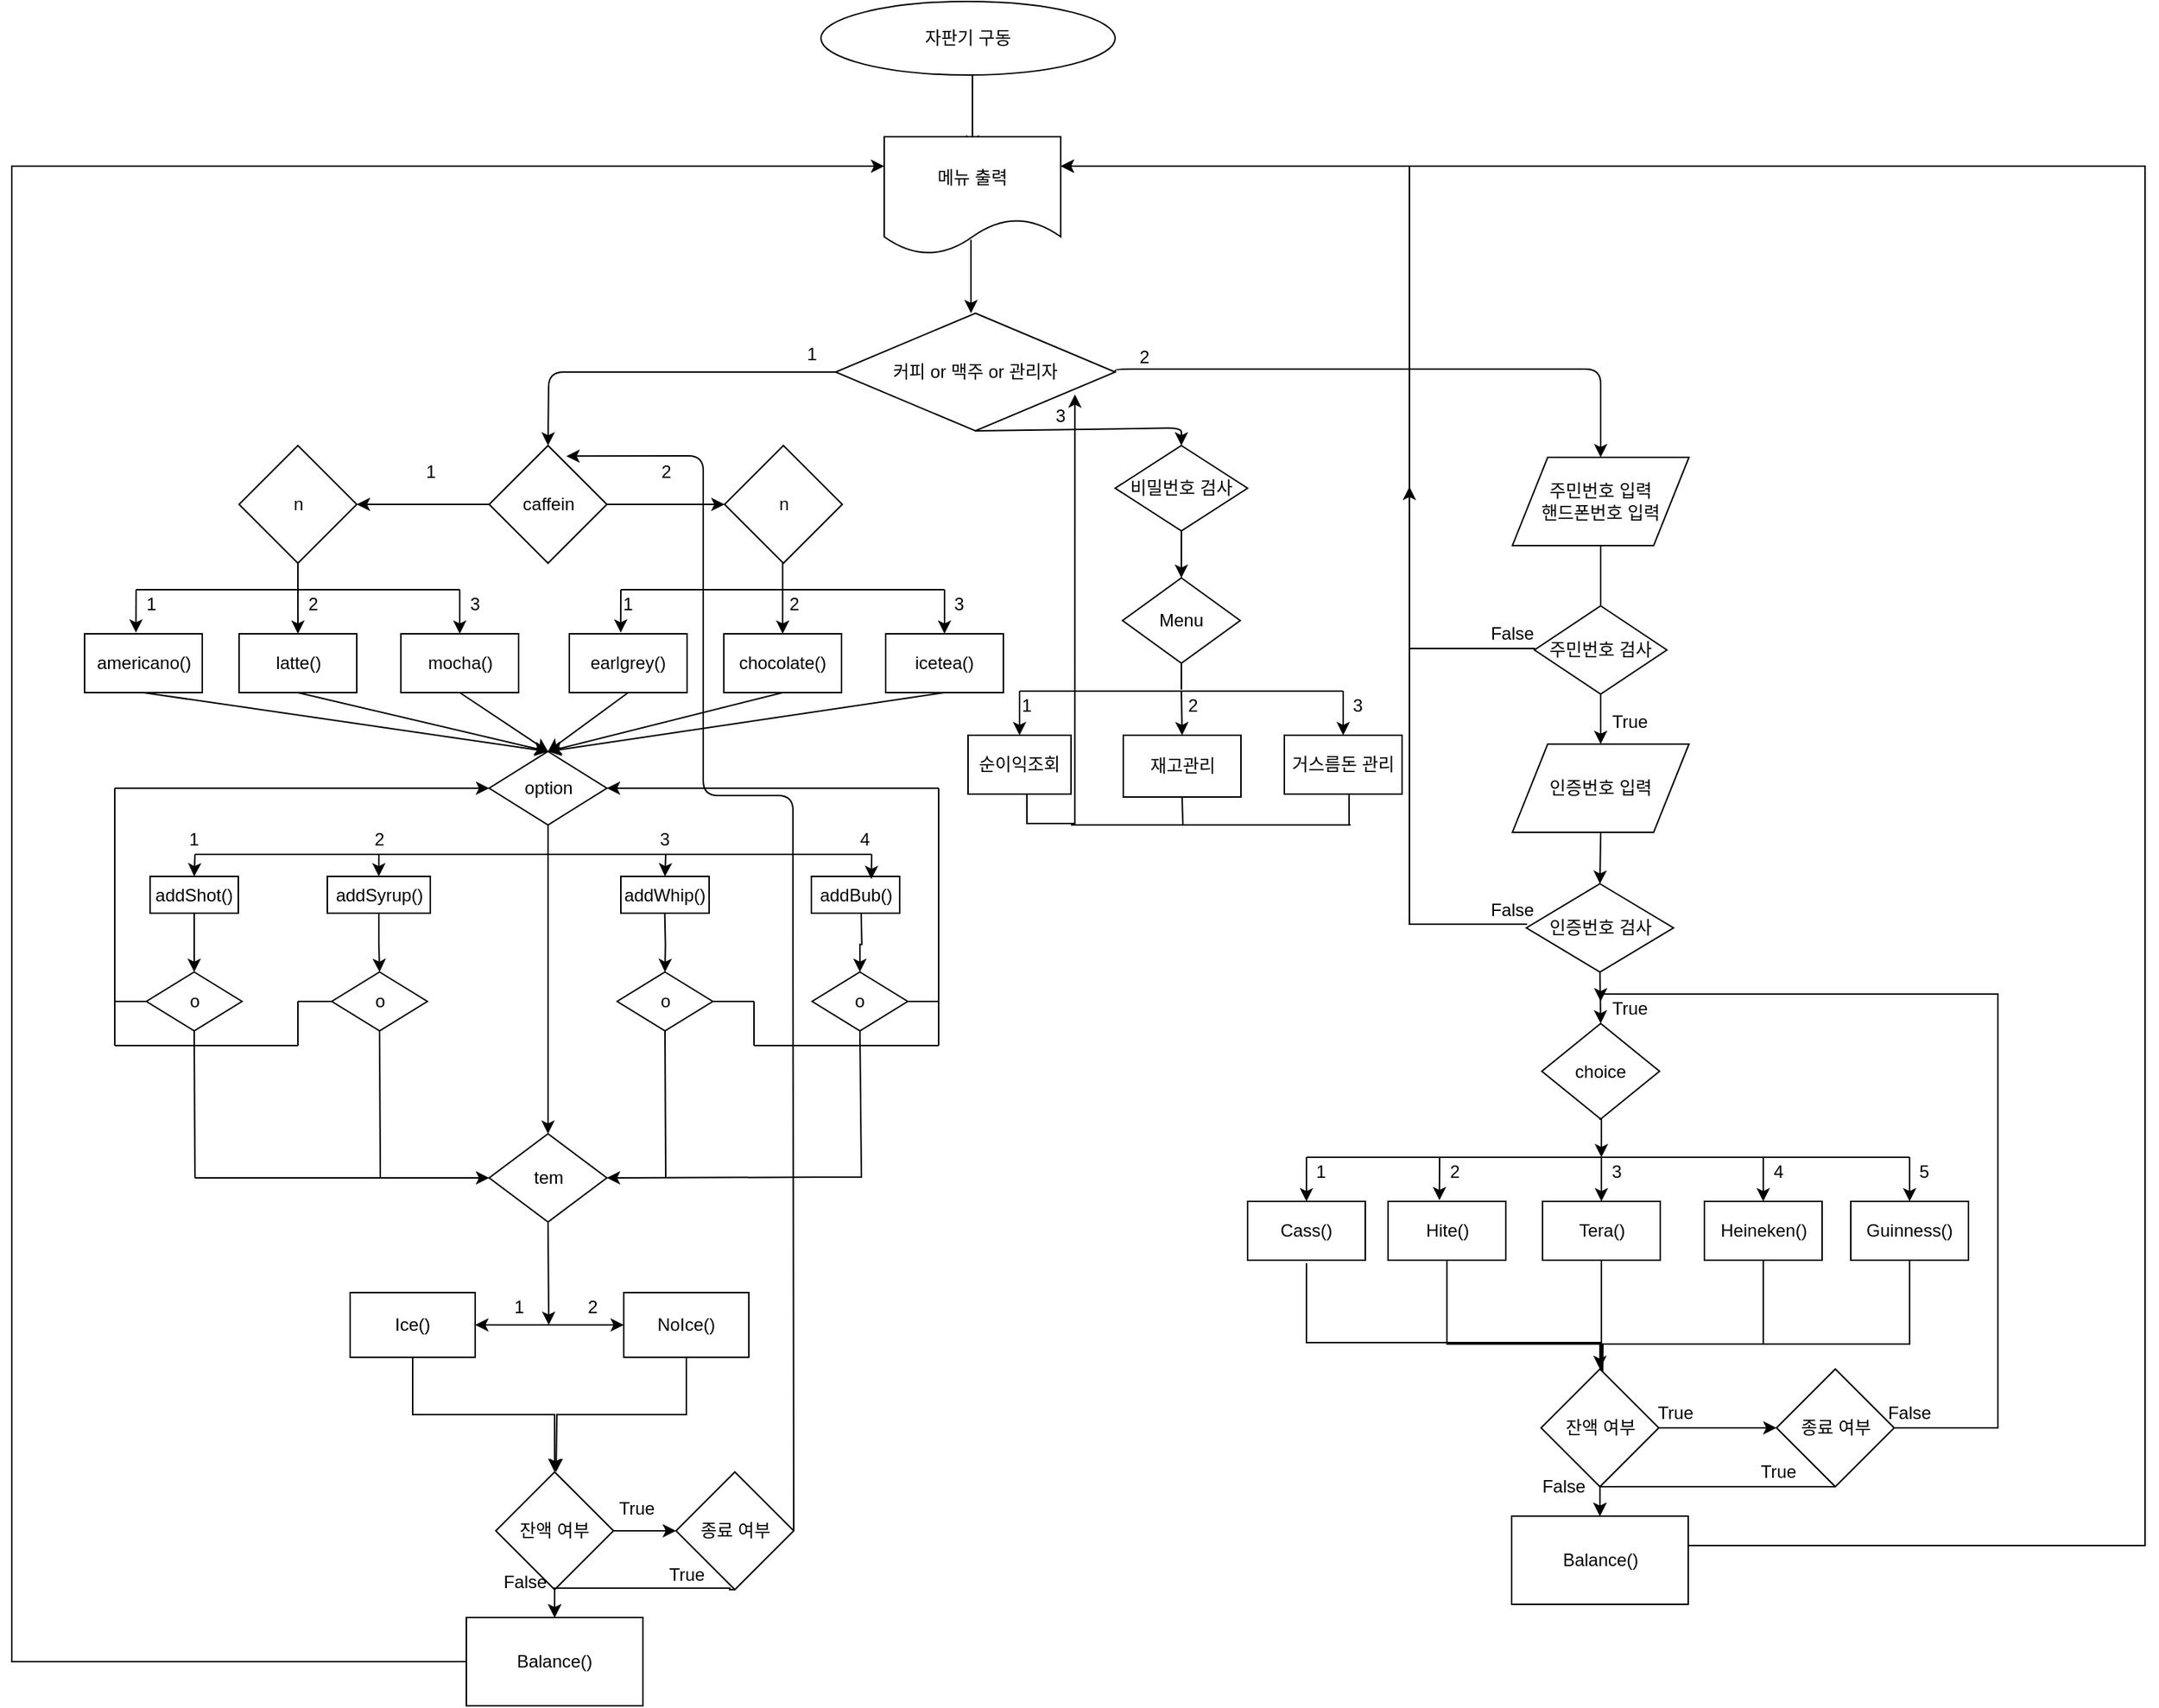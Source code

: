 <mxfile type="github" version="11.2.4" pages="1"><diagram id="FlV6GqYj8-Lh36dk-wK_" name="Page-1"><mxGraphModel grid="1" shadow="0" math="0" pageHeight="1169" pageWidth="827" pageScale="1" page="1" fold="1" arrows="1" connect="1" tooltips="1" guides="1" gridSize="10" dy="954" dx="2533"><root><mxCell id="0" /><mxCell id="1" parent="0" /><mxCell id="bD-V-0D-UKkrZ1Ge2f4s-1" value="자판기 구동" parent="1" vertex="1" style="ellipse;whiteSpace=wrap;html=1;"><mxGeometry as="geometry" height="50" width="200" y="10" x="480" /></mxCell><mxCell id="bD-V-0D-UKkrZ1Ge2f4s-5" value="" parent="1" style="endArrow=classic;html=1;entryX=0.5;entryY=1;entryDx=0;entryDy=0;exitX=0.5;exitY=0;exitDx=0;exitDy=0;" edge="1"><mxGeometry as="geometry" height="50" width="50" relative="1"><mxPoint as="sourcePoint" y="60" x="583" /><mxPoint as="targetPoint" y="110" x="583" /></mxGeometry></mxCell><mxCell id="bD-V-0D-UKkrZ1Ge2f4s-7" value="" parent="1" style="endArrow=classic;html=1;entryX=0.5;entryY=1;entryDx=0;entryDy=0;exitX=0.5;exitY=0;exitDx=0;exitDy=0;" edge="1"><mxGeometry as="geometry" height="50" width="50" relative="1"><mxPoint as="sourcePoint" y="172" x="582" /><mxPoint as="targetPoint" y="222" x="582" /></mxGeometry></mxCell><mxCell id="bD-V-0D-UKkrZ1Ge2f4s-8" value="메뉴 출력" parent="1" vertex="1" style="shape=document;whiteSpace=wrap;html=1;boundedLbl=1;"><mxGeometry as="geometry" height="80" width="120" y="102" x="523" /></mxCell><mxCell id="bD-V-0D-UKkrZ1Ge2f4s-9" value="커피 or 맥주 or 관리자" parent="1" vertex="1" style="rhombus;whiteSpace=wrap;html=1;"><mxGeometry as="geometry" height="80" width="190" y="222" x="490" /></mxCell><mxCell id="bD-V-0D-UKkrZ1Ge2f4s-14" value="" parent="1" style="endArrow=classic;html=1;exitX=0;exitY=0.5;exitDx=0;exitDy=0;entryX=0.5;entryY=0;entryDx=0;entryDy=0;" edge="1" target="bD-V-0D-UKkrZ1Ge2f4s-50" source="bD-V-0D-UKkrZ1Ge2f4s-9"><mxGeometry as="geometry" height="50" width="50" relative="1"><mxPoint as="sourcePoint" y="432" x="280" /><mxPoint as="targetPoint" y="322" x="330" /><Array as="points"><mxPoint y="262" x="295" /></Array></mxGeometry></mxCell><mxCell id="bD-V-0D-UKkrZ1Ge2f4s-23" value="" parent="1" style="edgeStyle=elbowEdgeStyle;elbow=vertical;endArrow=classic;html=1;exitX=0.5;exitY=1;exitDx=0;exitDy=0;entryX=0.5;entryY=1;entryDx=0;entryDy=0;" edge="1"><mxGeometry as="geometry" height="50" width="50" relative="1"><mxPoint as="sourcePoint" y="402" x="254.5" /><mxPoint as="targetPoint" y="402" x="254.5" /></mxGeometry></mxCell><mxCell id="bD-V-0D-UKkrZ1Ge2f4s-42" value="" parent="1" style="edgeStyle=orthogonalEdgeStyle;rounded=0;orthogonalLoop=1;jettySize=auto;html=1;" edge="1"><mxGeometry as="geometry" relative="1"><mxPoint as="sourcePoint" y="380" x="1010" /><mxPoint as="targetPoint" y="460" x="1010" /></mxGeometry></mxCell><mxCell id="bD-V-0D-UKkrZ1Ge2f4s-32" value="" parent="1" style="edgeStyle=elbowEdgeStyle;elbow=vertical;endArrow=classic;html=1;exitX=1;exitY=0.5;exitDx=0;exitDy=0;entryX=0.5;entryY=0;entryDx=0;entryDy=0;" edge="1" source="bD-V-0D-UKkrZ1Ge2f4s-9"><mxGeometry as="geometry" height="50" width="50" relative="1"><mxPoint as="sourcePoint" y="260" x="880" /><mxPoint as="targetPoint" y="320" x="1010" /><Array as="points"><mxPoint y="260" x="1010" /></Array></mxGeometry></mxCell><mxCell id="bD-V-0D-UKkrZ1Ge2f4s-34" value="americano()" parent="1" vertex="1" style="rounded=0;whiteSpace=wrap;html=1;"><mxGeometry as="geometry" height="40" width="80" y="440" x="-20.5" /></mxCell><mxCell id="bD-V-0D-UKkrZ1Ge2f4s-81" value="" parent="1" style="edgeStyle=orthogonalEdgeStyle;rounded=0;orthogonalLoop=1;jettySize=auto;html=1;" edge="1" target="bD-V-0D-UKkrZ1Ge2f4s-80" source="bD-V-0D-UKkrZ1Ge2f4s-50"><mxGeometry as="geometry" relative="1" /></mxCell><mxCell id="bD-V-0D-UKkrZ1Ge2f4s-83" value="" parent="1" style="edgeStyle=orthogonalEdgeStyle;rounded=0;orthogonalLoop=1;jettySize=auto;html=1;" edge="1" target="bD-V-0D-UKkrZ1Ge2f4s-82" source="bD-V-0D-UKkrZ1Ge2f4s-50"><mxGeometry as="geometry" relative="1" /></mxCell><mxCell id="bD-V-0D-UKkrZ1Ge2f4s-50" value="caffein" parent="1" vertex="1" style="rhombus;whiteSpace=wrap;html=1;"><mxGeometry as="geometry" height="80" width="80" y="312" x="254.5" /></mxCell><mxCell id="bD-V-0D-UKkrZ1Ge2f4s-82" value="n" parent="1" vertex="1" style="rhombus;whiteSpace=wrap;html=1;"><mxGeometry as="geometry" height="80" width="80" y="312" x="414.5" /></mxCell><mxCell id="bD-V-0D-UKkrZ1Ge2f4s-80" value="n" parent="1" vertex="1" style="rhombus;whiteSpace=wrap;html=1;"><mxGeometry as="geometry" height="80" width="80" y="312" x="84.5" /></mxCell><mxCell id="bD-V-0D-UKkrZ1Ge2f4s-69" value="" parent="1" style="endArrow=none;html=1;" edge="1"><mxGeometry as="geometry" height="50" width="50" relative="1"><mxPoint as="sourcePoint" y="410" x="14.5" /><mxPoint as="targetPoint" y="410" x="234.5" /></mxGeometry></mxCell><mxCell id="bD-V-0D-UKkrZ1Ge2f4s-84" value="1" parent="1" vertex="1" style="text;html=1;strokeColor=none;fillColor=none;align=center;verticalAlign=middle;whiteSpace=wrap;rounded=0;"><mxGeometry as="geometry" height="20" width="40" y="320" x="194.5" /></mxCell><mxCell id="bD-V-0D-UKkrZ1Ge2f4s-85" value="2" parent="1" vertex="1" style="text;html=1;strokeColor=none;fillColor=none;align=center;verticalAlign=middle;whiteSpace=wrap;rounded=0;"><mxGeometry as="geometry" height="20" width="40" y="320" x="354.5" /></mxCell><mxCell id="bD-V-0D-UKkrZ1Ge2f4s-87" value="" parent="1" style="endArrow=none;html=1;entryX=0.5;entryY=1;entryDx=0;entryDy=0;" edge="1" target="bD-V-0D-UKkrZ1Ge2f4s-80"><mxGeometry as="geometry" height="50" width="50" relative="1"><mxPoint as="sourcePoint" y="410" x="124.5" /><mxPoint as="targetPoint" y="740" x="-5.5" /></mxGeometry></mxCell><mxCell id="bD-V-0D-UKkrZ1Ge2f4s-92" value="latte()" parent="1" vertex="1" style="rounded=0;whiteSpace=wrap;html=1;"><mxGeometry as="geometry" height="40" width="80" y="440" x="84.5" /></mxCell><mxCell id="bD-V-0D-UKkrZ1Ge2f4s-93" value="mocha()" parent="1" vertex="1" style="rounded=0;whiteSpace=wrap;html=1;"><mxGeometry as="geometry" height="40" width="80" y="440" x="194.5" /></mxCell><mxCell id="bD-V-0D-UKkrZ1Ge2f4s-96" value="" parent="1" style="endArrow=classic;html=1;entryX=0.436;entryY=-0.02;entryDx=0;entryDy=0;entryPerimeter=0;" edge="1" target="bD-V-0D-UKkrZ1Ge2f4s-34"><mxGeometry as="geometry" height="50" width="50" relative="1"><mxPoint as="sourcePoint" y="410" x="14.5" /><mxPoint as="targetPoint" y="620" x="34.5" /></mxGeometry></mxCell><mxCell id="bD-V-0D-UKkrZ1Ge2f4s-97" value="" parent="1" style="endArrow=classic;html=1;entryX=0.5;entryY=0;entryDx=0;entryDy=0;" edge="1" target="bD-V-0D-UKkrZ1Ge2f4s-92"><mxGeometry as="geometry" height="50" width="50" relative="1"><mxPoint as="sourcePoint" y="410" x="124.5" /><mxPoint as="targetPoint" y="620" x="34.5" /></mxGeometry></mxCell><mxCell id="bD-V-0D-UKkrZ1Ge2f4s-98" value="" parent="1" style="endArrow=classic;html=1;entryX=0.5;entryY=0;entryDx=0;entryDy=0;" edge="1" target="bD-V-0D-UKkrZ1Ge2f4s-93"><mxGeometry as="geometry" height="50" width="50" relative="1"><mxPoint as="sourcePoint" y="410" x="234.5" /><mxPoint as="targetPoint" y="620" x="34.5" /></mxGeometry></mxCell><mxCell id="bD-V-0D-UKkrZ1Ge2f4s-99" value="" parent="1" style="edgeStyle=elbowEdgeStyle;elbow=vertical;endArrow=classic;html=1;exitX=0.5;exitY=1;exitDx=0;exitDy=0;entryX=0.5;entryY=1;entryDx=0;entryDy=0;" edge="1"><mxGeometry as="geometry" height="50" width="50" relative="1"><mxPoint as="sourcePoint" y="402" x="584" /><mxPoint as="targetPoint" y="402" x="584" /></mxGeometry></mxCell><mxCell id="bD-V-0D-UKkrZ1Ge2f4s-100" value="earlgrey()" parent="1" vertex="1" style="rounded=0;whiteSpace=wrap;html=1;"><mxGeometry as="geometry" height="40" width="80" y="440" x="309" /></mxCell><mxCell id="bD-V-0D-UKkrZ1Ge2f4s-101" value="" parent="1" style="endArrow=none;html=1;" edge="1"><mxGeometry as="geometry" height="50" width="50" relative="1"><mxPoint as="sourcePoint" y="410.0" x="344" /><mxPoint as="targetPoint" y="410.0" x="564" /></mxGeometry></mxCell><mxCell id="bD-V-0D-UKkrZ1Ge2f4s-102" value="" parent="1" style="endArrow=none;html=1;entryX=0.5;entryY=1;entryDx=0;entryDy=0;" edge="1"><mxGeometry as="geometry" height="50" width="50" relative="1"><mxPoint as="sourcePoint" y="410.0" x="454" /><mxPoint as="targetPoint" y="392" x="454" /></mxGeometry></mxCell><mxCell id="bD-V-0D-UKkrZ1Ge2f4s-103" value="chocolate()" parent="1" vertex="1" style="rounded=0;whiteSpace=wrap;html=1;"><mxGeometry as="geometry" height="40" width="80" y="440" x="414" /></mxCell><mxCell id="bD-V-0D-UKkrZ1Ge2f4s-104" value="icetea()" parent="1" vertex="1" style="rounded=0;whiteSpace=wrap;html=1;"><mxGeometry as="geometry" height="40" width="80" y="440" x="524" /></mxCell><mxCell id="bD-V-0D-UKkrZ1Ge2f4s-105" value="" parent="1" style="endArrow=classic;html=1;entryX=0.436;entryY=-0.02;entryDx=0;entryDy=0;entryPerimeter=0;" edge="1" target="bD-V-0D-UKkrZ1Ge2f4s-100"><mxGeometry as="geometry" height="50" width="50" relative="1"><mxPoint as="sourcePoint" y="410.0" x="344" /><mxPoint as="targetPoint" y="620" x="364" /></mxGeometry></mxCell><mxCell id="bD-V-0D-UKkrZ1Ge2f4s-106" value="" parent="1" style="endArrow=classic;html=1;entryX=0.5;entryY=0;entryDx=0;entryDy=0;" edge="1" target="bD-V-0D-UKkrZ1Ge2f4s-103"><mxGeometry as="geometry" height="50" width="50" relative="1"><mxPoint as="sourcePoint" y="410.0" x="454" /><mxPoint as="targetPoint" y="620" x="364" /></mxGeometry></mxCell><mxCell id="bD-V-0D-UKkrZ1Ge2f4s-107" value="" parent="1" style="endArrow=classic;html=1;entryX=0.5;entryY=0;entryDx=0;entryDy=0;" edge="1" target="bD-V-0D-UKkrZ1Ge2f4s-104"><mxGeometry as="geometry" height="50" width="50" relative="1"><mxPoint as="sourcePoint" y="410.0" x="564" /><mxPoint as="targetPoint" y="620" x="364" /></mxGeometry></mxCell><mxCell id="bD-V-0D-UKkrZ1Ge2f4s-108" value="option" parent="1" vertex="1" style="rhombus;whiteSpace=wrap;html=1;"><mxGeometry as="geometry" height="50" width="80" y="520" x="254.5" /></mxCell><mxCell id="bD-V-0D-UKkrZ1Ge2f4s-109" value="" parent="1" style="endArrow=classic;html=1;exitX=0.5;exitY=1;exitDx=0;exitDy=0;entryX=0.5;entryY=0;entryDx=0;entryDy=0;" edge="1" target="bD-V-0D-UKkrZ1Ge2f4s-108" source="bD-V-0D-UKkrZ1Ge2f4s-34"><mxGeometry as="geometry" height="50" width="50" relative="1"><mxPoint as="sourcePoint" y="640" x="-15.5" /><mxPoint as="targetPoint" y="590" x="34.5" /></mxGeometry></mxCell><mxCell id="bD-V-0D-UKkrZ1Ge2f4s-110" value="" parent="1" style="endArrow=classic;html=1;exitX=0.5;exitY=1;exitDx=0;exitDy=0;entryX=0.5;entryY=0;entryDx=0;entryDy=0;" edge="1" target="bD-V-0D-UKkrZ1Ge2f4s-108" source="bD-V-0D-UKkrZ1Ge2f4s-92"><mxGeometry as="geometry" height="50" width="50" relative="1"><mxPoint as="sourcePoint" y="640" x="-15.5" /><mxPoint as="targetPoint" y="590" x="34.5" /></mxGeometry></mxCell><mxCell id="bD-V-0D-UKkrZ1Ge2f4s-111" value="" parent="1" style="endArrow=classic;html=1;exitX=0.5;exitY=1;exitDx=0;exitDy=0;" edge="1" source="bD-V-0D-UKkrZ1Ge2f4s-93"><mxGeometry as="geometry" height="50" width="50" relative="1"><mxPoint as="sourcePoint" y="640" x="-15.5" /><mxPoint as="targetPoint" y="520" x="294.5" /></mxGeometry></mxCell><mxCell id="bD-V-0D-UKkrZ1Ge2f4s-112" value="" parent="1" style="endArrow=classic;html=1;exitX=0.5;exitY=1;exitDx=0;exitDy=0;" edge="1" source="bD-V-0D-UKkrZ1Ge2f4s-100"><mxGeometry as="geometry" height="50" width="50" relative="1"><mxPoint as="sourcePoint" y="640" x="-15.5" /><mxPoint as="targetPoint" y="520" x="294.5" /></mxGeometry></mxCell><mxCell id="bD-V-0D-UKkrZ1Ge2f4s-113" value="" parent="1" style="endArrow=classic;html=1;exitX=0.5;exitY=1;exitDx=0;exitDy=0;" edge="1" source="bD-V-0D-UKkrZ1Ge2f4s-103"><mxGeometry as="geometry" height="50" width="50" relative="1"><mxPoint as="sourcePoint" y="640" x="-15.5" /><mxPoint as="targetPoint" y="520" x="294.5" /></mxGeometry></mxCell><mxCell id="bD-V-0D-UKkrZ1Ge2f4s-114" value="" parent="1" style="endArrow=classic;html=1;exitX=0.5;exitY=1;exitDx=0;exitDy=0;" edge="1" source="bD-V-0D-UKkrZ1Ge2f4s-104"><mxGeometry as="geometry" height="50" width="50" relative="1"><mxPoint as="sourcePoint" y="640" x="-15.5" /><mxPoint as="targetPoint" y="520" x="294.5" /></mxGeometry></mxCell><mxCell id="bD-V-0D-UKkrZ1Ge2f4s-115" value="1" parent="1" vertex="1" style="text;html=1;strokeColor=none;fillColor=none;align=center;verticalAlign=middle;whiteSpace=wrap;rounded=0;"><mxGeometry as="geometry" height="20" width="40" y="410" x="4.5" /></mxCell><mxCell id="bD-V-0D-UKkrZ1Ge2f4s-116" value="2" parent="1" vertex="1" style="text;html=1;strokeColor=none;fillColor=none;align=center;verticalAlign=middle;whiteSpace=wrap;rounded=0;"><mxGeometry as="geometry" height="20" width="40" y="410" x="114.5" /></mxCell><mxCell id="bD-V-0D-UKkrZ1Ge2f4s-117" value="3" parent="1" vertex="1" style="text;html=1;strokeColor=none;fillColor=none;align=center;verticalAlign=middle;whiteSpace=wrap;rounded=0;"><mxGeometry as="geometry" height="20" width="40" y="410" x="224.5" /></mxCell><mxCell id="bD-V-0D-UKkrZ1Ge2f4s-120" value="1" parent="1" vertex="1" style="text;html=1;strokeColor=none;fillColor=none;align=center;verticalAlign=middle;whiteSpace=wrap;rounded=0;"><mxGeometry as="geometry" height="20" width="40" y="410" x="329" /></mxCell><mxCell id="bD-V-0D-UKkrZ1Ge2f4s-121" value="2" parent="1" vertex="1" style="text;html=1;strokeColor=none;fillColor=none;align=center;verticalAlign=middle;whiteSpace=wrap;rounded=0;"><mxGeometry as="geometry" height="20" width="40" y="410" x="441.5" /></mxCell><mxCell id="bD-V-0D-UKkrZ1Ge2f4s-122" value="3" parent="1" vertex="1" style="text;html=1;strokeColor=none;fillColor=none;align=center;verticalAlign=middle;whiteSpace=wrap;rounded=0;"><mxGeometry as="geometry" height="20" width="40" y="410" x="554" /></mxCell><mxCell id="bD-V-0D-UKkrZ1Ge2f4s-144" parent="1" style="edgeStyle=orthogonalEdgeStyle;rounded=0;orthogonalLoop=1;jettySize=auto;html=1;exitX=0.5;exitY=1;exitDx=0;exitDy=0;" edge="1" target="bD-V-0D-UKkrZ1Ge2f4s-143" source="bD-V-0D-UKkrZ1Ge2f4s-123"><mxGeometry as="geometry" relative="1" /></mxCell><mxCell id="bD-V-0D-UKkrZ1Ge2f4s-123" value="addShot()" parent="1" vertex="1" style="rounded=0;whiteSpace=wrap;html=1;"><mxGeometry as="geometry" height="25" width="60" y="605" x="24" /></mxCell><mxCell id="bD-V-0D-UKkrZ1Ge2f4s-148" parent="1" style="edgeStyle=orthogonalEdgeStyle;rounded=0;orthogonalLoop=1;jettySize=auto;html=1;exitX=0.5;exitY=1;exitDx=0;exitDy=0;entryX=0.5;entryY=0;entryDx=0;entryDy=0;" edge="1" target="bD-V-0D-UKkrZ1Ge2f4s-146" source="bD-V-0D-UKkrZ1Ge2f4s-124"><mxGeometry as="geometry" relative="1" /></mxCell><mxCell id="bD-V-0D-UKkrZ1Ge2f4s-124" value="addSyrup()" parent="1" vertex="1" style="rounded=0;whiteSpace=wrap;html=1;"><mxGeometry as="geometry" height="25" width="70" y="605" x="144.5" /></mxCell><mxCell id="bD-V-0D-UKkrZ1Ge2f4s-125" value="addWhip()" parent="1" vertex="1" style="rounded=0;whiteSpace=wrap;html=1;"><mxGeometry as="geometry" height="25" width="60" y="605" x="344" /></mxCell><mxCell id="bD-V-0D-UKkrZ1Ge2f4s-126" value="addBub()" parent="1" vertex="1" style="rounded=0;whiteSpace=wrap;html=1;"><mxGeometry as="geometry" height="25" width="60" y="605" x="473.5" /></mxCell><mxCell id="bD-V-0D-UKkrZ1Ge2f4s-129" value="tem" parent="1" vertex="1" style="rhombus;whiteSpace=wrap;html=1;"><mxGeometry as="geometry" height="60" width="80" y="780" x="254.5" /></mxCell><mxCell id="bD-V-0D-UKkrZ1Ge2f4s-131" value="" parent="1" style="endArrow=none;html=1;" edge="1"><mxGeometry as="geometry" height="50" width="50" relative="1"><mxPoint as="sourcePoint" y="590" x="54.5" /><mxPoint as="targetPoint" y="590" x="514.5" /></mxGeometry></mxCell><mxCell id="bD-V-0D-UKkrZ1Ge2f4s-132" value="" parent="1" style="endArrow=classic;html=1;exitX=0.5;exitY=1;exitDx=0;exitDy=0;entryX=0.5;entryY=0;entryDx=0;entryDy=0;" edge="1" target="bD-V-0D-UKkrZ1Ge2f4s-129" source="bD-V-0D-UKkrZ1Ge2f4s-108"><mxGeometry as="geometry" height="50" width="50" relative="1"><mxPoint as="sourcePoint" y="920" x="-25.5" /><mxPoint as="targetPoint" y="870" x="24.5" /></mxGeometry></mxCell><mxCell id="bD-V-0D-UKkrZ1Ge2f4s-135" value="" parent="1" style="endArrow=classic;html=1;entryX=0.5;entryY=0;entryDx=0;entryDy=0;" edge="1" target="bD-V-0D-UKkrZ1Ge2f4s-124"><mxGeometry as="geometry" height="50" width="50" relative="1"><mxPoint as="sourcePoint" y="590" x="179.5" /><mxPoint as="targetPoint" y="870" x="34.5" /></mxGeometry></mxCell><mxCell id="bD-V-0D-UKkrZ1Ge2f4s-136" value="" parent="1" style="endArrow=classic;html=1;entryX=0.5;entryY=0;entryDx=0;entryDy=0;" edge="1" target="bD-V-0D-UKkrZ1Ge2f4s-123"><mxGeometry as="geometry" height="50" width="50" relative="1"><mxPoint as="sourcePoint" y="590" x="54.5" /><mxPoint as="targetPoint" y="730" x="64.5" /></mxGeometry></mxCell><mxCell id="bD-V-0D-UKkrZ1Ge2f4s-137" value="" parent="1" style="endArrow=classic;html=1;entryX=0.5;entryY=0;entryDx=0;entryDy=0;" edge="1" target="bD-V-0D-UKkrZ1Ge2f4s-125"><mxGeometry as="geometry" height="50" width="50" relative="1"><mxPoint as="sourcePoint" y="590" x="374.5" /><mxPoint as="targetPoint" y="870" x="34.5" /></mxGeometry></mxCell><mxCell id="bD-V-0D-UKkrZ1Ge2f4s-138" value="" parent="1" style="endArrow=classic;html=1;entryX=0.679;entryY=0.072;entryDx=0;entryDy=0;entryPerimeter=0;" edge="1" target="bD-V-0D-UKkrZ1Ge2f4s-126"><mxGeometry as="geometry" height="50" width="50" relative="1"><mxPoint as="sourcePoint" y="590" x="514.5" /><mxPoint as="targetPoint" y="870" x="34.5" /></mxGeometry></mxCell><mxCell id="bD-V-0D-UKkrZ1Ge2f4s-139" value="1" parent="1" vertex="1" style="text;html=1;strokeColor=none;fillColor=none;align=center;verticalAlign=middle;whiteSpace=wrap;rounded=0;"><mxGeometry as="geometry" height="20" width="40" y="570" x="34" /></mxCell><mxCell id="bD-V-0D-UKkrZ1Ge2f4s-140" value="2" parent="1" vertex="1" style="text;html=1;strokeColor=none;fillColor=none;align=center;verticalAlign=middle;whiteSpace=wrap;rounded=0;"><mxGeometry as="geometry" height="20" width="40" y="570" x="159.5" /></mxCell><mxCell id="bD-V-0D-UKkrZ1Ge2f4s-141" value="3" parent="1" vertex="1" style="text;html=1;strokeColor=none;fillColor=none;align=center;verticalAlign=middle;whiteSpace=wrap;rounded=0;"><mxGeometry as="geometry" height="20" width="40" y="570" x="354" /></mxCell><mxCell id="bD-V-0D-UKkrZ1Ge2f4s-142" value="4" parent="1" vertex="1" style="text;html=1;strokeColor=none;fillColor=none;align=center;verticalAlign=middle;whiteSpace=wrap;rounded=0;"><mxGeometry as="geometry" height="20" width="40" y="570" x="489.5" /></mxCell><mxCell id="bD-V-0D-UKkrZ1Ge2f4s-143" value="o" parent="1" vertex="1" style="rhombus;whiteSpace=wrap;html=1;"><mxGeometry as="geometry" height="40" width="65" y="670" x="21.5" /></mxCell><mxCell id="bD-V-0D-UKkrZ1Ge2f4s-146" value="o" parent="1" vertex="1" style="rhombus;whiteSpace=wrap;html=1;"><mxGeometry as="geometry" height="40" width="65" y="670" x="147.5" /></mxCell><mxCell id="bD-V-0D-UKkrZ1Ge2f4s-149" parent="1" style="edgeStyle=orthogonalEdgeStyle;rounded=0;orthogonalLoop=1;jettySize=auto;html=1;exitX=0.5;exitY=1;exitDx=0;exitDy=0;" edge="1" target="bD-V-0D-UKkrZ1Ge2f4s-150"><mxGeometry as="geometry" relative="1"><mxPoint as="sourcePoint" y="630.241" x="373.845" /></mxGeometry></mxCell><mxCell id="bD-V-0D-UKkrZ1Ge2f4s-150" value="o" parent="1" vertex="1" style="rhombus;whiteSpace=wrap;html=1;"><mxGeometry as="geometry" height="40" width="65" y="670" x="341.5" /></mxCell><mxCell id="bD-V-0D-UKkrZ1Ge2f4s-151" parent="1" style="edgeStyle=orthogonalEdgeStyle;rounded=0;orthogonalLoop=1;jettySize=auto;html=1;exitX=0.5;exitY=1;exitDx=0;exitDy=0;" edge="1" target="bD-V-0D-UKkrZ1Ge2f4s-152"><mxGeometry as="geometry" relative="1"><mxPoint as="sourcePoint" y="630.241" x="507.345" /></mxGeometry></mxCell><mxCell id="bD-V-0D-UKkrZ1Ge2f4s-152" value="o" parent="1" vertex="1" style="rhombus;whiteSpace=wrap;html=1;"><mxGeometry as="geometry" height="40" width="65" y="670" x="474" /></mxCell><mxCell id="bD-V-0D-UKkrZ1Ge2f4s-154" value="" parent="1" style="endArrow=none;html=1;" edge="1"><mxGeometry as="geometry" height="50" width="50" relative="1"><mxPoint as="sourcePoint" y="690" /><mxPoint as="targetPoint" y="545" /></mxGeometry></mxCell><mxCell id="bD-V-0D-UKkrZ1Ge2f4s-155" value="" parent="1" style="endArrow=none;html=1;entryX=0;entryY=0.5;entryDx=0;entryDy=0;" edge="1" target="bD-V-0D-UKkrZ1Ge2f4s-143"><mxGeometry as="geometry" height="50" width="50" relative="1"><mxPoint as="sourcePoint" y="690" /><mxPoint as="targetPoint" y="870" x="14.5" /></mxGeometry></mxCell><mxCell id="bD-V-0D-UKkrZ1Ge2f4s-156" value="" parent="1" style="endArrow=none;html=1;entryX=0;entryY=0.5;entryDx=0;entryDy=0;" edge="1" target="bD-V-0D-UKkrZ1Ge2f4s-146"><mxGeometry as="geometry" height="50" width="50" relative="1"><mxPoint as="sourcePoint" y="690" x="124.5" /><mxPoint as="targetPoint" y="870" x="14.5" /></mxGeometry></mxCell><mxCell id="bD-V-0D-UKkrZ1Ge2f4s-157" value="" parent="1" style="endArrow=none;html=1;" edge="1"><mxGeometry as="geometry" height="50" width="50" relative="1"><mxPoint as="sourcePoint" y="720" x="124.5" /><mxPoint as="targetPoint" y="690" x="124.5" /></mxGeometry></mxCell><mxCell id="bD-V-0D-UKkrZ1Ge2f4s-158" value="" parent="1" style="endArrow=none;html=1;" edge="1"><mxGeometry as="geometry" height="50" width="50" relative="1"><mxPoint as="sourcePoint" y="720" /><mxPoint as="targetPoint" y="720" x="124.5" /></mxGeometry></mxCell><mxCell id="bD-V-0D-UKkrZ1Ge2f4s-159" value="" parent="1" style="endArrow=none;html=1;" edge="1"><mxGeometry as="geometry" height="50" width="50" relative="1"><mxPoint as="sourcePoint" y="720" /><mxPoint as="targetPoint" y="690" /></mxGeometry></mxCell><mxCell id="bD-V-0D-UKkrZ1Ge2f4s-161" value="" parent="1" style="endArrow=none;html=1;" edge="1"><mxGeometry as="geometry" height="50" width="50" relative="1"><mxPoint as="sourcePoint" y="720" x="560" /><mxPoint as="targetPoint" y="545" x="560" /></mxGeometry></mxCell><mxCell id="bD-V-0D-UKkrZ1Ge2f4s-162" value="" parent="1" style="endArrow=none;html=1;exitX=1;exitY=0.5;exitDx=0;exitDy=0;" edge="1" source="bD-V-0D-UKkrZ1Ge2f4s-152"><mxGeometry as="geometry" height="50" width="50" relative="1"><mxPoint as="sourcePoint" y="690" x="544.5" /><mxPoint as="targetPoint" y="690" x="560" /></mxGeometry></mxCell><mxCell id="bD-V-0D-UKkrZ1Ge2f4s-163" value="" parent="1" style="endArrow=none;html=1;entryX=1;entryY=0.5;entryDx=0;entryDy=0;" edge="1" target="bD-V-0D-UKkrZ1Ge2f4s-150"><mxGeometry as="geometry" height="50" width="50" relative="1"><mxPoint as="sourcePoint" y="690" x="434.5" /><mxPoint as="targetPoint" y="870" x="14.5" /></mxGeometry></mxCell><mxCell id="bD-V-0D-UKkrZ1Ge2f4s-164" value="" parent="1" style="endArrow=none;html=1;" edge="1"><mxGeometry as="geometry" height="50" width="50" relative="1"><mxPoint as="sourcePoint" y="720" x="434.5" /><mxPoint as="targetPoint" y="690" x="434.5" /></mxGeometry></mxCell><mxCell id="bD-V-0D-UKkrZ1Ge2f4s-165" value="" parent="1" style="endArrow=none;html=1;" edge="1"><mxGeometry as="geometry" height="50" width="50" relative="1"><mxPoint as="sourcePoint" y="720" x="434.5" /><mxPoint as="targetPoint" y="720" x="560" /></mxGeometry></mxCell><mxCell id="bD-V-0D-UKkrZ1Ge2f4s-166" value="" parent="1" style="endArrow=none;html=1;entryX=0.5;entryY=1;entryDx=0;entryDy=0;" edge="1" target="bD-V-0D-UKkrZ1Ge2f4s-146"><mxGeometry as="geometry" height="50" width="50" relative="1"><mxPoint as="sourcePoint" y="810" x="180.5" /><mxPoint as="targetPoint" y="870" x="14.5" /></mxGeometry></mxCell><mxCell id="bD-V-0D-UKkrZ1Ge2f4s-168" value="" parent="1" style="endArrow=none;html=1;entryX=0.5;entryY=1;entryDx=0;entryDy=0;" edge="1" target="bD-V-0D-UKkrZ1Ge2f4s-150"><mxGeometry as="geometry" height="50" width="50" relative="1"><mxPoint as="sourcePoint" y="810" x="374.5" /><mxPoint as="targetPoint" y="870" x="14.5" /></mxGeometry></mxCell><mxCell id="bD-V-0D-UKkrZ1Ge2f4s-172" value="" parent="1" style="endArrow=classic;html=1;entryX=0;entryY=0.5;entryDx=0;entryDy=0;" edge="1" target="bD-V-0D-UKkrZ1Ge2f4s-108"><mxGeometry as="geometry" height="50" width="50" relative="1"><mxPoint as="sourcePoint" y="545" /><mxPoint as="targetPoint" y="544" x="254.5" /></mxGeometry></mxCell><mxCell id="bD-V-0D-UKkrZ1Ge2f4s-173" value="" parent="1" style="endArrow=classic;html=1;entryX=1;entryY=0.5;entryDx=0;entryDy=0;" edge="1" target="bD-V-0D-UKkrZ1Ge2f4s-108"><mxGeometry as="geometry" height="50" width="50" relative="1"><mxPoint as="sourcePoint" y="545" x="560" /><mxPoint as="targetPoint" y="860" x="4.5" /></mxGeometry></mxCell><mxCell id="bD-V-0D-UKkrZ1Ge2f4s-174" value="" parent="1" style="endArrow=classic;html=1;entryX=0;entryY=0.5;entryDx=0;entryDy=0;" edge="1" target="bD-V-0D-UKkrZ1Ge2f4s-129"><mxGeometry as="geometry" height="50" width="50" relative="1"><mxPoint as="sourcePoint" y="810" x="54.5" /><mxPoint as="targetPoint" y="860" x="4.5" /></mxGeometry></mxCell><mxCell id="bD-V-0D-UKkrZ1Ge2f4s-175" value="" parent="1" style="endArrow=classic;html=1;entryX=1;entryY=0.5;entryDx=0;entryDy=0;" edge="1" target="bD-V-0D-UKkrZ1Ge2f4s-129"><mxGeometry as="geometry" height="50" width="50" relative="1"><mxPoint as="sourcePoint" y="809.5" x="507.5" /><mxPoint as="targetPoint" y="810" x="337.5" /><Array as="points"><mxPoint y="809.5" x="487.5" /></Array></mxGeometry></mxCell><mxCell id="bD-V-0D-UKkrZ1Ge2f4s-177" value="" parent="1" style="endArrow=none;html=1;entryX=0.5;entryY=1;entryDx=0;entryDy=0;" edge="1" target="bD-V-0D-UKkrZ1Ge2f4s-143"><mxGeometry as="geometry" height="50" width="50" relative="1"><mxPoint as="sourcePoint" y="810" x="54.5" /><mxPoint as="targetPoint" y="860" x="4.5" /></mxGeometry></mxCell><mxCell id="bD-V-0D-UKkrZ1Ge2f4s-178" value="" parent="1" style="endArrow=none;html=1;entryX=0.5;entryY=1;entryDx=0;entryDy=0;" edge="1" target="bD-V-0D-UKkrZ1Ge2f4s-152"><mxGeometry as="geometry" height="50" width="50" relative="1"><mxPoint as="sourcePoint" y="810" x="507.5" /><mxPoint as="targetPoint" y="810" x="604.5" /></mxGeometry></mxCell><mxCell id="c_ypV60Jw9RsN0rYJiHH-23" value="" parent="1" style="edgeStyle=orthogonalEdgeStyle;rounded=0;orthogonalLoop=1;jettySize=auto;html=1;" edge="1" target="c_ypV60Jw9RsN0rYJiHH-22" source="c_ypV60Jw9RsN0rYJiHH-1"><mxGeometry as="geometry" relative="1" /></mxCell><mxCell id="c_ypV60Jw9RsN0rYJiHH-1" value="비밀번호 검사" parent="1" vertex="1" style="rhombus;whiteSpace=wrap;html=1;"><mxGeometry as="geometry" height="58" width="90" y="312" x="680" /></mxCell><mxCell id="c_ypV60Jw9RsN0rYJiHH-22" value="Menu" parent="1" vertex="1" style="rhombus;whiteSpace=wrap;html=1;"><mxGeometry as="geometry" height="58" width="80" y="402" x="685" /></mxCell><mxCell id="c_ypV60Jw9RsN0rYJiHH-2" value="" parent="1" style="endArrow=classic;html=1;exitX=0.5;exitY=1;exitDx=0;exitDy=0;entryX=0.5;entryY=0;entryDx=0;entryDy=0;" edge="1" target="c_ypV60Jw9RsN0rYJiHH-1" source="bD-V-0D-UKkrZ1Ge2f4s-9"><mxGeometry as="geometry" height="50" width="50" relative="1"><mxPoint as="sourcePoint" y="910" x="-30" /><mxPoint as="targetPoint" y="860" x="20" /><Array as="points"><mxPoint y="300" x="725" /></Array></mxGeometry></mxCell><mxCell id="c_ypV60Jw9RsN0rYJiHH-3" value="1" parent="1" vertex="1" style="text;html=1;strokeColor=none;fillColor=none;align=center;verticalAlign=middle;whiteSpace=wrap;rounded=0;"><mxGeometry as="geometry" height="20" width="40" y="240" x="453.5" /></mxCell><mxCell id="c_ypV60Jw9RsN0rYJiHH-4" value="2" parent="1" vertex="1" style="text;html=1;strokeColor=none;fillColor=none;align=center;verticalAlign=middle;whiteSpace=wrap;rounded=0;"><mxGeometry as="geometry" height="20" width="40" y="242" x="680" /></mxCell><mxCell id="c_ypV60Jw9RsN0rYJiHH-5" value="3" parent="1" vertex="1" style="text;html=1;strokeColor=none;fillColor=none;align=center;verticalAlign=middle;whiteSpace=wrap;rounded=0;"><mxGeometry as="geometry" height="20" width="40" y="282" x="623" /></mxCell><mxCell id="c_ypV60Jw9RsN0rYJiHH-7" value="주민번호 입력&lt;br&gt;핸드폰번호 입력" parent="1" vertex="1" style="shape=parallelogram;perimeter=parallelogramPerimeter;whiteSpace=wrap;html=1;"><mxGeometry as="geometry" height="60" width="120" y="320" x="950" /></mxCell><mxCell id="c_ypV60Jw9RsN0rYJiHH-10" parent="1" style="edgeStyle=orthogonalEdgeStyle;rounded=0;orthogonalLoop=1;jettySize=auto;html=1;exitX=0.5;exitY=1;exitDx=0;exitDy=0;entryX=0.5;entryY=0;entryDx=0;entryDy=0;" edge="1" target="c_ypV60Jw9RsN0rYJiHH-11" source="c_ypV60Jw9RsN0rYJiHH-8"><mxGeometry as="geometry" relative="1" /></mxCell><mxCell id="c_ypV60Jw9RsN0rYJiHH-13" parent="1" style="edgeStyle=orthogonalEdgeStyle;rounded=0;orthogonalLoop=1;jettySize=auto;html=1;exitX=0;exitY=0.5;exitDx=0;exitDy=0;entryX=1;entryY=0.25;entryDx=0;entryDy=0;" edge="1" target="bD-V-0D-UKkrZ1Ge2f4s-8" source="c_ypV60Jw9RsN0rYJiHH-8"><mxGeometry as="geometry" relative="1"><mxPoint as="targetPoint" y="80" x="585" /><Array as="points"><mxPoint y="450" x="965" /><mxPoint y="450" x="880" /><mxPoint y="122" x="880" /></Array></mxGeometry></mxCell><mxCell id="c_ypV60Jw9RsN0rYJiHH-8" value="주민번호 검사" parent="1" vertex="1" style="rhombus;whiteSpace=wrap;html=1;"><mxGeometry as="geometry" height="60" width="90" y="421" x="965" /></mxCell><mxCell id="c_ypV60Jw9RsN0rYJiHH-21" parent="1" style="edgeStyle=orthogonalEdgeStyle;rounded=0;orthogonalLoop=1;jettySize=auto;html=1;exitX=0.5;exitY=1;exitDx=0;exitDy=0;entryX=0.5;entryY=0;entryDx=0;entryDy=0;" edge="1" target="c_ypV60Jw9RsN0rYJiHH-20" source="c_ypV60Jw9RsN0rYJiHH-9"><mxGeometry as="geometry" relative="1" /></mxCell><mxCell id="c_ypV60Jw9RsN0rYJiHH-9" value="인증번호 검사" parent="1" vertex="1" style="rhombus;whiteSpace=wrap;html=1;"><mxGeometry as="geometry" height="60" width="100" y="610" x="959.5" /></mxCell><mxCell id="c_ypV60Jw9RsN0rYJiHH-12" parent="1" style="edgeStyle=orthogonalEdgeStyle;rounded=0;orthogonalLoop=1;jettySize=auto;html=1;exitX=0.5;exitY=1;exitDx=0;exitDy=0;entryX=0.5;entryY=0;entryDx=0;entryDy=0;" edge="1" target="c_ypV60Jw9RsN0rYJiHH-9" source="c_ypV60Jw9RsN0rYJiHH-11"><mxGeometry as="geometry" relative="1" /></mxCell><mxCell id="c_ypV60Jw9RsN0rYJiHH-11" value="인증번호 입력" parent="1" vertex="1" style="shape=parallelogram;perimeter=parallelogramPerimeter;whiteSpace=wrap;html=1;"><mxGeometry as="geometry" height="60" width="120" y="515" x="950" /></mxCell><mxCell id="c_ypV60Jw9RsN0rYJiHH-15" value="False" parent="1" vertex="1" style="text;html=1;strokeColor=none;fillColor=none;align=center;verticalAlign=middle;whiteSpace=wrap;rounded=0;"><mxGeometry as="geometry" height="20" width="40" y="430" x="930" /></mxCell><mxCell id="c_ypV60Jw9RsN0rYJiHH-78" parent="1" style="edgeStyle=orthogonalEdgeStyle;rounded=0;orthogonalLoop=1;jettySize=auto;html=1;exitX=0.75;exitY=1;exitDx=0;exitDy=0;" edge="1" source="c_ypV60Jw9RsN0rYJiHH-17"><mxGeometry as="geometry" relative="1"><mxPoint as="targetPoint" y="340" x="880" /><Array as="points"><mxPoint y="638" x="880" /></Array></mxGeometry></mxCell><mxCell id="c_ypV60Jw9RsN0rYJiHH-17" value="False" parent="1" vertex="1" style="text;html=1;strokeColor=none;fillColor=none;align=center;verticalAlign=middle;whiteSpace=wrap;rounded=0;"><mxGeometry as="geometry" height="20" width="40" y="617.5" x="930" /></mxCell><mxCell id="c_ypV60Jw9RsN0rYJiHH-18" value="True" parent="1" vertex="1" style="text;html=1;strokeColor=none;fillColor=none;align=center;verticalAlign=middle;whiteSpace=wrap;rounded=0;"><mxGeometry as="geometry" height="20" width="40" y="490" x="1010" /></mxCell><mxCell id="c_ypV60Jw9RsN0rYJiHH-19" value="True" parent="1" vertex="1" style="text;html=1;strokeColor=none;fillColor=none;align=center;verticalAlign=middle;whiteSpace=wrap;rounded=0;"><mxGeometry as="geometry" height="20" width="40" y="685" x="1010" /></mxCell><mxCell id="c_ypV60Jw9RsN0rYJiHH-35" parent="1" style="edgeStyle=orthogonalEdgeStyle;rounded=0;orthogonalLoop=1;jettySize=auto;html=1;exitX=0.5;exitY=1;exitDx=0;exitDy=0;entryX=0.25;entryY=0;entryDx=0;entryDy=0;" edge="1" target="c_ypV60Jw9RsN0rYJiHH-33"><mxGeometry as="geometry" relative="1"><mxPoint as="sourcePoint" y="770" x="1009" /></mxGeometry></mxCell><mxCell id="c_ypV60Jw9RsN0rYJiHH-20" value="choice" parent="1" vertex="1" style="rhombus;whiteSpace=wrap;html=1;"><mxGeometry as="geometry" height="65" width="80" y="705" x="970" /></mxCell><mxCell id="c_ypV60Jw9RsN0rYJiHH-24" value="" parent="1" style="edgeStyle=elbowEdgeStyle;elbow=vertical;endArrow=classic;html=1;exitX=0.5;exitY=1;exitDx=0;exitDy=0;entryX=0.5;entryY=1;entryDx=0;entryDy=0;" edge="1"><mxGeometry as="geometry" height="50" width="50" relative="1"><mxPoint as="sourcePoint" y="788" x="1140.5" /><mxPoint as="targetPoint" y="788" x="1140.5" /></mxGeometry></mxCell><mxCell id="c_ypV60Jw9RsN0rYJiHH-50" parent="1" style="edgeStyle=orthogonalEdgeStyle;rounded=0;orthogonalLoop=1;jettySize=auto;html=1;exitX=0.5;exitY=1;exitDx=0;exitDy=0;" edge="1" source="c_ypV60Jw9RsN0rYJiHH-25"><mxGeometry as="geometry" relative="1"><mxPoint as="targetPoint" y="980" x="1010" /></mxGeometry></mxCell><mxCell id="c_ypV60Jw9RsN0rYJiHH-25" value="Hite()" parent="1" vertex="1" style="rounded=0;whiteSpace=wrap;html=1;"><mxGeometry as="geometry" height="40" width="80" y="826" x="865.5" /></mxCell><mxCell id="c_ypV60Jw9RsN0rYJiHH-26" value="" parent="1" style="endArrow=none;html=1;" edge="1"><mxGeometry as="geometry" height="50" width="50" relative="1"><mxPoint as="sourcePoint" y="796" x="900.5" /><mxPoint as="targetPoint" y="796" x="1120.5" /></mxGeometry></mxCell><mxCell id="c_ypV60Jw9RsN0rYJiHH-51" parent="1" style="edgeStyle=orthogonalEdgeStyle;rounded=0;orthogonalLoop=1;jettySize=auto;html=1;exitX=0.5;exitY=1;exitDx=0;exitDy=0;" edge="1" source="c_ypV60Jw9RsN0rYJiHH-27"><mxGeometry as="geometry" relative="1"><mxPoint as="targetPoint" y="980" x="1011" /></mxGeometry></mxCell><mxCell id="c_ypV60Jw9RsN0rYJiHH-27" value="Tera()" parent="1" vertex="1" style="rounded=0;whiteSpace=wrap;html=1;"><mxGeometry as="geometry" height="40" width="80" y="826" x="970.5" /></mxCell><mxCell id="c_ypV60Jw9RsN0rYJiHH-52" parent="1" style="edgeStyle=orthogonalEdgeStyle;rounded=0;orthogonalLoop=1;jettySize=auto;html=1;exitX=0.5;exitY=1;exitDx=0;exitDy=0;" edge="1" source="c_ypV60Jw9RsN0rYJiHH-28"><mxGeometry as="geometry" relative="1"><mxPoint as="targetPoint" y="980" x="1010" /></mxGeometry></mxCell><mxCell id="c_ypV60Jw9RsN0rYJiHH-28" value="Heineken()" parent="1" vertex="1" style="rounded=0;whiteSpace=wrap;html=1;"><mxGeometry as="geometry" height="40" width="80" y="826" x="1080.5" /></mxCell><mxCell id="c_ypV60Jw9RsN0rYJiHH-29" value="" parent="1" style="endArrow=classic;html=1;entryX=0.436;entryY=-0.02;entryDx=0;entryDy=0;entryPerimeter=0;" edge="1" target="c_ypV60Jw9RsN0rYJiHH-25"><mxGeometry as="geometry" height="50" width="50" relative="1"><mxPoint as="sourcePoint" y="796" x="900.5" /><mxPoint as="targetPoint" y="1006" x="920.5" /></mxGeometry></mxCell><mxCell id="c_ypV60Jw9RsN0rYJiHH-30" value="" parent="1" style="endArrow=classic;html=1;entryX=0.5;entryY=0;entryDx=0;entryDy=0;" edge="1" target="c_ypV60Jw9RsN0rYJiHH-27"><mxGeometry as="geometry" height="50" width="50" relative="1"><mxPoint as="sourcePoint" y="796" x="1010.5" /><mxPoint as="targetPoint" y="1006" x="920.5" /></mxGeometry></mxCell><mxCell id="c_ypV60Jw9RsN0rYJiHH-31" value="" parent="1" style="endArrow=classic;html=1;entryX=0.5;entryY=0;entryDx=0;entryDy=0;" edge="1" target="c_ypV60Jw9RsN0rYJiHH-28"><mxGeometry as="geometry" height="50" width="50" relative="1"><mxPoint as="sourcePoint" y="796" x="1120.5" /><mxPoint as="targetPoint" y="1006" x="920.5" /></mxGeometry></mxCell><mxCell id="c_ypV60Jw9RsN0rYJiHH-32" value="2" parent="1" vertex="1" style="text;html=1;strokeColor=none;fillColor=none;align=center;verticalAlign=middle;whiteSpace=wrap;rounded=0;"><mxGeometry as="geometry" height="20" width="40" y="796" x="890.5" /></mxCell><mxCell id="c_ypV60Jw9RsN0rYJiHH-33" value="3" parent="1" vertex="1" style="text;html=1;strokeColor=none;fillColor=none;align=center;verticalAlign=middle;whiteSpace=wrap;rounded=0;"><mxGeometry as="geometry" height="20" width="40" y="796" x="1000.5" /></mxCell><mxCell id="c_ypV60Jw9RsN0rYJiHH-34" value="4" parent="1" vertex="1" style="text;html=1;strokeColor=none;fillColor=none;align=center;verticalAlign=middle;whiteSpace=wrap;rounded=0;"><mxGeometry as="geometry" height="20" width="40" y="796" x="1110.5" /></mxCell><mxCell id="c_ypV60Jw9RsN0rYJiHH-36" value="" parent="1" style="edgeStyle=elbowEdgeStyle;elbow=vertical;endArrow=classic;html=1;exitX=0.5;exitY=1;exitDx=0;exitDy=0;entryX=0.5;entryY=1;entryDx=0;entryDy=0;" edge="1"><mxGeometry as="geometry" height="50" width="50" relative="1"><mxPoint as="sourcePoint" y="788" x="830" /><mxPoint as="targetPoint" y="788" x="830" /></mxGeometry></mxCell><mxCell id="c_ypV60Jw9RsN0rYJiHH-49" parent="1" style="edgeStyle=orthogonalEdgeStyle;rounded=0;orthogonalLoop=1;jettySize=auto;html=1;exitX=0.5;exitY=1;exitDx=0;exitDy=0;entryX=0.5;entryY=0;entryDx=0;entryDy=0;" edge="1" target="c_ypV60Jw9RsN0rYJiHH-48" source="c_ypV60Jw9RsN0rYJiHH-55"><mxGeometry as="geometry" relative="1" /></mxCell><mxCell id="c_ypV60Jw9RsN0rYJiHH-37" value="Cass()" parent="1" vertex="1" style="rounded=0;whiteSpace=wrap;html=1;"><mxGeometry as="geometry" height="40" width="80" y="826" x="770" /></mxCell><mxCell id="c_ypV60Jw9RsN0rYJiHH-38" value="" parent="1" style="endArrow=classic;html=1;entryX=0.5;entryY=0;entryDx=0;entryDy=0;" edge="1" target="c_ypV60Jw9RsN0rYJiHH-37"><mxGeometry as="geometry" height="50" width="50" relative="1"><mxPoint as="sourcePoint" y="796" x="810" /><mxPoint as="targetPoint" y="1006" x="610" /></mxGeometry></mxCell><mxCell id="c_ypV60Jw9RsN0rYJiHH-39" value="1" parent="1" vertex="1" style="text;html=1;strokeColor=none;fillColor=none;align=center;verticalAlign=middle;whiteSpace=wrap;rounded=0;"><mxGeometry as="geometry" height="20" width="40" y="796" x="800" /></mxCell><mxCell id="c_ypV60Jw9RsN0rYJiHH-42" value="" parent="1" style="endArrow=none;html=1;entryX=0.25;entryY=0;entryDx=0;entryDy=0;exitX=0.25;exitY=0;exitDx=0;exitDy=0;" edge="1" target="c_ypV60Jw9RsN0rYJiHH-32" source="c_ypV60Jw9RsN0rYJiHH-39"><mxGeometry as="geometry" height="50" width="50" relative="1"><mxPoint as="sourcePoint" y="940" x="50" /><mxPoint as="targetPoint" y="890" x="100" /></mxGeometry></mxCell><mxCell id="c_ypV60Jw9RsN0rYJiHH-43" value="" parent="1" style="edgeStyle=elbowEdgeStyle;elbow=vertical;endArrow=classic;html=1;exitX=0.5;exitY=1;exitDx=0;exitDy=0;entryX=0.5;entryY=1;entryDx=0;entryDy=0;" edge="1"><mxGeometry as="geometry" height="50" width="50" relative="1"><mxPoint as="sourcePoint" y="788" x="1240" /><mxPoint as="targetPoint" y="788" x="1240" /></mxGeometry></mxCell><mxCell id="c_ypV60Jw9RsN0rYJiHH-53" parent="1" style="edgeStyle=orthogonalEdgeStyle;rounded=0;orthogonalLoop=1;jettySize=auto;html=1;exitX=0.5;exitY=1;exitDx=0;exitDy=0;" edge="1" source="c_ypV60Jw9RsN0rYJiHH-44"><mxGeometry as="geometry" relative="1"><mxPoint as="targetPoint" y="980" x="1010" /></mxGeometry></mxCell><mxCell id="c_ypV60Jw9RsN0rYJiHH-44" value="Guinness()" parent="1" vertex="1" style="rounded=0;whiteSpace=wrap;html=1;"><mxGeometry as="geometry" height="40" width="80" y="826" x="1180" /></mxCell><mxCell id="c_ypV60Jw9RsN0rYJiHH-45" value="" parent="1" style="endArrow=classic;html=1;entryX=0.5;entryY=0;entryDx=0;entryDy=0;" edge="1" target="c_ypV60Jw9RsN0rYJiHH-44"><mxGeometry as="geometry" height="50" width="50" relative="1"><mxPoint as="sourcePoint" y="796" x="1220" /><mxPoint as="targetPoint" y="1006" x="1020" /></mxGeometry></mxCell><mxCell id="c_ypV60Jw9RsN0rYJiHH-46" value="5" parent="1" vertex="1" style="text;html=1;strokeColor=none;fillColor=none;align=center;verticalAlign=middle;whiteSpace=wrap;rounded=0;"><mxGeometry as="geometry" height="20" width="40" y="796" x="1210" /></mxCell><mxCell id="c_ypV60Jw9RsN0rYJiHH-47" value="" parent="1" style="endArrow=none;html=1;entryX=0.25;entryY=0;entryDx=0;entryDy=0;exitX=0.25;exitY=0;exitDx=0;exitDy=0;" edge="1" target="c_ypV60Jw9RsN0rYJiHH-46" source="c_ypV60Jw9RsN0rYJiHH-34"><mxGeometry as="geometry" height="50" width="50" relative="1"><mxPoint as="sourcePoint" y="940" x="370" /><mxPoint as="targetPoint" y="890" x="420" /></mxGeometry></mxCell><mxCell id="c_ypV60Jw9RsN0rYJiHH-54" parent="1" style="edgeStyle=orthogonalEdgeStyle;rounded=0;orthogonalLoop=1;jettySize=auto;html=1;exitX=0.5;exitY=1;exitDx=0;exitDy=0;entryX=1;entryY=0.25;entryDx=0;entryDy=0;" edge="1" target="bD-V-0D-UKkrZ1Ge2f4s-8" source="c_ypV60Jw9RsN0rYJiHH-48"><mxGeometry as="geometry" relative="1"><mxPoint as="targetPoint" y="80" x="585" /><Array as="points"><mxPoint y="1060" x="1010" /><mxPoint y="1060" x="1380" /><mxPoint y="122" x="1380" /></Array></mxGeometry></mxCell><mxCell id="c_ypV60Jw9RsN0rYJiHH-48" value="Balance()" parent="1" vertex="1" style="rounded=0;whiteSpace=wrap;html=1;"><mxGeometry as="geometry" height="60" width="120" y="1040" x="949.5" /></mxCell><mxCell id="c_ypV60Jw9RsN0rYJiHH-58" value="" parent="1" style="edgeStyle=orthogonalEdgeStyle;rounded=0;orthogonalLoop=1;jettySize=auto;html=1;" edge="1" target="c_ypV60Jw9RsN0rYJiHH-57" source="c_ypV60Jw9RsN0rYJiHH-55"><mxGeometry as="geometry" relative="1" /></mxCell><mxCell id="c_ypV60Jw9RsN0rYJiHH-55" value="잔액 여부" parent="1" vertex="1" style="rhombus;whiteSpace=wrap;html=1;"><mxGeometry as="geometry" height="80" width="80" y="940" x="969.5" /></mxCell><mxCell id="c_ypV60Jw9RsN0rYJiHH-61" parent="1" style="edgeStyle=orthogonalEdgeStyle;rounded=0;orthogonalLoop=1;jettySize=auto;html=1;exitX=0.5;exitY=1;exitDx=0;exitDy=0;entryX=0.5;entryY=0;entryDx=0;entryDy=0;" edge="1" target="c_ypV60Jw9RsN0rYJiHH-48" source="c_ypV60Jw9RsN0rYJiHH-57"><mxGeometry as="geometry" relative="1"><Array as="points"><mxPoint y="1020" x="1010" /></Array></mxGeometry></mxCell><mxCell id="c_ypV60Jw9RsN0rYJiHH-62" parent="1" style="edgeStyle=orthogonalEdgeStyle;rounded=0;orthogonalLoop=1;jettySize=auto;html=1;exitX=1;exitY=0.5;exitDx=0;exitDy=0;entryX=0;entryY=0.25;entryDx=0;entryDy=0;" edge="1" target="c_ypV60Jw9RsN0rYJiHH-19" source="c_ypV60Jw9RsN0rYJiHH-57"><mxGeometry as="geometry" relative="1"><Array as="points"><mxPoint y="980" x="1280" /><mxPoint y="685" x="1280" /></Array></mxGeometry></mxCell><mxCell id="c_ypV60Jw9RsN0rYJiHH-57" value="종료 여부" parent="1" vertex="1" style="rhombus;whiteSpace=wrap;html=1;"><mxGeometry as="geometry" height="80" width="80" y="940" x="1129.5" /></mxCell><mxCell id="c_ypV60Jw9RsN0rYJiHH-56" parent="1" style="edgeStyle=orthogonalEdgeStyle;rounded=0;orthogonalLoop=1;jettySize=auto;html=1;exitX=0.5;exitY=1;exitDx=0;exitDy=0;entryX=0.5;entryY=0;entryDx=0;entryDy=0;" edge="1" target="c_ypV60Jw9RsN0rYJiHH-55"><mxGeometry as="geometry" relative="1"><mxPoint as="sourcePoint" y="868" x="810" /><mxPoint as="targetPoint" y="922" x="1011" /><Array as="points"><mxPoint y="922" x="810" /><mxPoint y="922" x="1010" /></Array></mxGeometry></mxCell><mxCell id="c_ypV60Jw9RsN0rYJiHH-59" value="False" parent="1" vertex="1" style="text;html=1;strokeColor=none;fillColor=none;align=center;verticalAlign=middle;whiteSpace=wrap;rounded=0;"><mxGeometry as="geometry" height="20" width="40" y="1010" x="965" /></mxCell><mxCell id="c_ypV60Jw9RsN0rYJiHH-60" value="True" parent="1" vertex="1" style="text;html=1;strokeColor=none;fillColor=none;align=center;verticalAlign=middle;whiteSpace=wrap;rounded=0;"><mxGeometry as="geometry" height="20" width="40" y="960" x="1040.5" /></mxCell><mxCell id="c_ypV60Jw9RsN0rYJiHH-63" value="True" parent="1" vertex="1" style="text;html=1;strokeColor=none;fillColor=none;align=center;verticalAlign=middle;whiteSpace=wrap;rounded=0;"><mxGeometry as="geometry" height="20" width="40" y="1000" x="1110.5" /></mxCell><mxCell id="c_ypV60Jw9RsN0rYJiHH-64" value="False" parent="1" vertex="1" style="text;html=1;strokeColor=none;fillColor=none;align=center;verticalAlign=middle;whiteSpace=wrap;rounded=0;"><mxGeometry as="geometry" height="20" width="40" y="960" x="1200" /></mxCell><mxCell id="c_ypV60Jw9RsN0rYJiHH-65" value="" parent="1" style="edgeStyle=elbowEdgeStyle;elbow=vertical;endArrow=classic;html=1;exitX=0.5;exitY=1;exitDx=0;exitDy=0;entryX=0.5;entryY=1;entryDx=0;entryDy=0;" edge="1"><mxGeometry as="geometry" height="50" width="50" relative="1"><mxPoint as="sourcePoint" y="471" x="855" /><mxPoint as="targetPoint" y="471" x="855" /></mxGeometry></mxCell><mxCell id="c_ypV60Jw9RsN0rYJiHH-107" parent="1" style="edgeStyle=orthogonalEdgeStyle;rounded=0;orthogonalLoop=1;jettySize=auto;html=1;exitX=0.5;exitY=1;exitDx=0;exitDy=0;entryX=0.856;entryY=0.69;entryDx=0;entryDy=0;entryPerimeter=0;" edge="1" target="bD-V-0D-UKkrZ1Ge2f4s-9" source="c_ypV60Jw9RsN0rYJiHH-66"><mxGeometry as="geometry" relative="1"><Array as="points"><mxPoint y="569" x="620" /><mxPoint y="569" x="653" /></Array></mxGeometry></mxCell><mxCell id="c_ypV60Jw9RsN0rYJiHH-66" value="순이익조회" parent="1" vertex="1" style="rounded=0;whiteSpace=wrap;html=1;"><mxGeometry as="geometry" height="40" width="70" y="509" x="580" /></mxCell><mxCell id="c_ypV60Jw9RsN0rYJiHH-67" value="" parent="1" style="endArrow=none;html=1;" edge="1"><mxGeometry as="geometry" height="50" width="50" relative="1"><mxPoint as="sourcePoint" y="479" x="615" /><mxPoint as="targetPoint" y="479" x="835" /></mxGeometry></mxCell><mxCell id="c_ypV60Jw9RsN0rYJiHH-68" value="" parent="1" style="endArrow=none;html=1;entryX=0.5;entryY=1;entryDx=0;entryDy=0;" edge="1"><mxGeometry as="geometry" height="50" width="50" relative="1"><mxPoint as="sourcePoint" y="478" x="725" /><mxPoint as="targetPoint" y="460" x="725" /></mxGeometry></mxCell><mxCell id="c_ypV60Jw9RsN0rYJiHH-69" value="재고관리" parent="1" vertex="1" style="rounded=0;whiteSpace=wrap;html=1;"><mxGeometry as="geometry" height="42" width="80" y="509" x="685.5" /></mxCell><mxCell id="c_ypV60Jw9RsN0rYJiHH-70" value="거스름돈 관리" parent="1" vertex="1" style="rounded=0;whiteSpace=wrap;html=1;"><mxGeometry as="geometry" height="40" width="80" y="509" x="795" /></mxCell><mxCell id="c_ypV60Jw9RsN0rYJiHH-71" value="" parent="1" style="endArrow=classic;html=1;entryX=0.5;entryY=0;entryDx=0;entryDy=0;" edge="1" target="c_ypV60Jw9RsN0rYJiHH-66"><mxGeometry as="geometry" height="50" width="50" relative="1"><mxPoint as="sourcePoint" y="479" x="615" /><mxPoint as="targetPoint" y="689" x="635" /></mxGeometry></mxCell><mxCell id="c_ypV60Jw9RsN0rYJiHH-72" value="" parent="1" style="endArrow=classic;html=1;entryX=0.5;entryY=0;entryDx=0;entryDy=0;" edge="1" target="c_ypV60Jw9RsN0rYJiHH-69"><mxGeometry as="geometry" height="50" width="50" relative="1"><mxPoint as="sourcePoint" y="479" x="725" /><mxPoint as="targetPoint" y="689" x="635" /></mxGeometry></mxCell><mxCell id="c_ypV60Jw9RsN0rYJiHH-73" value="" parent="1" style="endArrow=classic;html=1;entryX=0.5;entryY=0;entryDx=0;entryDy=0;" edge="1" target="c_ypV60Jw9RsN0rYJiHH-70"><mxGeometry as="geometry" height="50" width="50" relative="1"><mxPoint as="sourcePoint" y="479" x="835" /><mxPoint as="targetPoint" y="689" x="635" /></mxGeometry></mxCell><mxCell id="c_ypV60Jw9RsN0rYJiHH-74" value="1" parent="1" vertex="1" style="text;html=1;strokeColor=none;fillColor=none;align=center;verticalAlign=middle;whiteSpace=wrap;rounded=0;"><mxGeometry as="geometry" height="20" width="40" y="479" x="600" /></mxCell><mxCell id="c_ypV60Jw9RsN0rYJiHH-75" value="2" parent="1" vertex="1" style="text;html=1;strokeColor=none;fillColor=none;align=center;verticalAlign=middle;whiteSpace=wrap;rounded=0;"><mxGeometry as="geometry" height="20" width="40" y="479" x="712.5" /></mxCell><mxCell id="c_ypV60Jw9RsN0rYJiHH-76" value="3" parent="1" vertex="1" style="text;html=1;strokeColor=none;fillColor=none;align=center;verticalAlign=middle;whiteSpace=wrap;rounded=0;"><mxGeometry as="geometry" height="20" width="40" y="479" x="825" /></mxCell><mxCell id="c_ypV60Jw9RsN0rYJiHH-81" value="" parent="1" style="endArrow=none;html=1;" edge="1"><mxGeometry as="geometry" height="50" width="50" relative="1"><mxPoint as="sourcePoint" y="570" x="650" /><mxPoint as="targetPoint" y="570" x="840" /></mxGeometry></mxCell><mxCell id="c_ypV60Jw9RsN0rYJiHH-82" value="" parent="1" style="endArrow=none;html=1;entryX=0.5;entryY=1;entryDx=0;entryDy=0;" edge="1" target="c_ypV60Jw9RsN0rYJiHH-69"><mxGeometry as="geometry" height="50" width="50" relative="1"><mxPoint as="sourcePoint" y="570" x="726" /><mxPoint as="targetPoint" y="1130" x="30" /></mxGeometry></mxCell><mxCell id="c_ypV60Jw9RsN0rYJiHH-83" value="" parent="1" style="endArrow=none;html=1;entryX=0.5;entryY=1;entryDx=0;entryDy=0;" edge="1"><mxGeometry as="geometry" height="50" width="50" relative="1"><mxPoint as="sourcePoint" y="570" x="839" /><mxPoint as="targetPoint" y="549" x="839" /></mxGeometry></mxCell><mxCell id="c_ypV60Jw9RsN0rYJiHH-96" parent="1" style="edgeStyle=orthogonalEdgeStyle;rounded=0;orthogonalLoop=1;jettySize=auto;html=1;exitX=0.5;exitY=1;exitDx=0;exitDy=0;entryX=0.5;entryY=0;entryDx=0;entryDy=0;" edge="1" target="c_ypV60Jw9RsN0rYJiHH-91" source="c_ypV60Jw9RsN0rYJiHH-84"><mxGeometry as="geometry" relative="1" /></mxCell><mxCell id="c_ypV60Jw9RsN0rYJiHH-84" value="Ice()&lt;span style=&quot;display: inline ; float: none ; background-color: transparent ; color: rgb(0 , 0 , 0) ; font-family: &amp;#34;helvetica&amp;#34; , &amp;#34;arial&amp;#34; , sans-serif ; font-size: 0px ; font-style: normal ; font-variant: normal ; font-weight: 400 ; letter-spacing: normal ; text-align: left ; text-decoration: none ; text-indent: 0px ; text-transform: none ; white-space: nowrap ; word-spacing: 0px&quot;&gt;%3CmxGraphModel%3E%3Croot%3E%3CmxCell%20id%3D%220%22%20%2F%3E%3CmxCell%20id%3D%221%22%20parent%3D%220%22%20%2F%3E%3CmxCell%20id%3D%222%22%20value%3D%22%22%20parent%3D%221%22%20style%3D%22edgeStyle%3DelbowEdgeStyle%3Belbow%3Dvertical%3BendArrow%3Dclassic%3Bhtml%3D1%3BexitX%3D0.5%3BexitY%3D1%3BexitDx%3D0%3BexitDy%3D0%3BentryX%3D0.5%3BentryY%3D1%3BentryDx%3D0%3BentryDy%3D0%3B%22%20edge%3D%221%22%3E%3CmxGeometry%20as%3D%22geometry%22%20height%3D%2250%22%20width%3D%2250%22%20relative%3D%221%22%3E%3CmxPoint%20as%3D%22sourcePoint%22%20y%3D%22402%22%20x%3D%22584%22%20%2F%3E%3CmxPoint%20as%3D%22targetPoint%22%20y%3D%22402%22%20x%3D%22584%22%20%2F%3E%3C%2FmxGeometry%3E%3C%2FmxCell%3E%3CmxCell%20id%3D%223%22%20value%3D%22earlgrey()%22%20parent%3D%221%22%20vertex%3D%221%22%20style%3D%22rounded%3D0%3BwhiteSpace%3Dwrap%3Bhtml%3D1%3B%22%3E%3CmxGeometry%20as%3D%22geometry%22%20height%3D%2240%22%20width%3D%2280%22%20y%3D%22440%22%20x%3D%22309%22%20%2F%3E%3C%2FmxCell%3E%3CmxCell%20id%3D%224%22%20value%3D%22%22%20parent%3D%221%22%20style%3D%22endArrow%3Dnone%3Bhtml%3D1%3B%22%20edge%3D%221%22%3E%3CmxGeometry%20as%3D%22geometry%22%20height%3D%2250%22%20width%3D%2250%22%20relative%3D%221%22%3E%3CmxPoint%20as%3D%22sourcePoint%22%20y%3D%22410%22%20x%3D%22344%22%20%2F%3E%3CmxPoint%20as%3D%22targetPoint%22%20y%3D%22410%22%20x%3D%22564%22%20%2F%3E%3C%2FmxGeometry%3E%3C%2FmxCell%3E%3CmxCell%20id%3D%225%22%20value%3D%22%22%20parent%3D%221%22%20style%3D%22endArrow%3Dnone%3Bhtml%3D1%3BentryX%3D0.5%3BentryY%3D1%3BentryDx%3D0%3BentryDy%3D0%3B%22%20edge%3D%221%22%3E%3CmxGeometry%20as%3D%22geometry%22%20height%3D%2250%22%20width%3D%2250%22%20relative%3D%221%22%3E%3CmxPoint%20as%3D%22sourcePoint%22%20y%3D%22410%22%20x%3D%22454%22%20%2F%3E%3CmxPoint%20as%3D%22targetPoint%22%20y%3D%22392%22%20x%3D%22454%22%20%2F%3E%3C%2FmxGeometry%3E%3C%2FmxCell%3E%3CmxCell%20id%3D%226%22%20value%3D%22chocolate()%22%20parent%3D%221%22%20vertex%3D%221%22%20style%3D%22rounded%3D0%3BwhiteSpace%3Dwrap%3Bhtml%3D1%3B%22%3E%3CmxGeometry%20as%3D%22geometry%22%20height%3D%2240%22%20width%3D%2280%22%20y%3D%22440%22%20x%3D%22414%22%20%2F%3E%3C%2FmxCell%3E%3CmxCell%20id%3D%227%22%20value%3D%22icetea()%22%20parent%3D%221%22%20vertex%3D%221%22%20style%3D%22rounded%3D0%3BwhiteSpace%3Dwrap%3Bhtml%3D1%3B%22%3E%3CmxGeometry%20as%3D%22geometry%22%20height%3D%2240%22%20width%3D%2280%22%20y%3D%22440%22%20x%3D%22524%22%20%2F%3E%3C%2FmxCell%3E%3CmxCell%20id%3D%228%22%20value%3D%22%22%20parent%3D%221%22%20style%3D%22endArrow%3Dclassic%3Bhtml%3D1%3BentryX%3D0.436%3BentryY%3D-0.02%3BentryDx%3D0%3BentryDy%3D0%3BentryPerimeter%3D0%3B%22%20edge%3D%221%22%20target%3D%223%22%3E%3CmxGeometry%20as%3D%22geometry%22%20height%3D%2250%22%20width%3D%2250%22%20relative%3D%221%22%3E%3CmxPoint%20as%3D%22sourcePoint%22%20y%3D%22410%22%20x%3D%22344%22%20%2F%3E%3CmxPoint%20as%3D%22targetPoint%22%20y%3D%22620%22%20x%3D%22364%22%20%2F%3E%3C%2FmxGeometry%3E%3C%2FmxCell%3E%3CmxCell%20id%3D%229%22%20value%3D%22%22%20parent%3D%221%22%20style%3D%22endArrow%3Dclassic%3Bhtml%3D1%3BentryX%3D0.5%3BentryY%3D0%3BentryDx%3D0%3BentryDy%3D0%3B%22%20edge%3D%221%22%20target%3D%226%22%3E%3CmxGeometry%20as%3D%22geometry%22%20height%3D%2250%22%20width%3D%2250%22%20relative%3D%221%22%3E%3CmxPoint%20as%3D%22sourcePoint%22%20y%3D%22410%22%20x%3D%22454%22%20%2F%3E%3CmxPoint%20as%3D%22targetPoint%22%20y%3D%22620%22%20x%3D%22364%22%20%2F%3E%3C%2FmxGeometry%3E%3C%2FmxCell%3E%3CmxCell%20id%3D%2210%22%20value%3D%22%22%20parent%3D%221%22%20style%3D%22endArrow%3Dclassic%3Bhtml%3D1%3BentryX%3D0.5%3BentryY%3D0%3BentryDx%3D0%3BentryDy%3D0%3B%22%20edge%3D%221%22%20target%3D%227%22%3E%3CmxGeometry%20as%3D%22geometry%22%20height%3D%2250%22%20width%3D%2250%22%20relative%3D%221%22%3E%3CmxPoint%20as%3D%22sourcePoint%22%20y%3D%22410%22%20x%3D%22564%22%20%2F%3E%3CmxPoint%20as%3D%22targetPoint%22%20y%3D%22620%22%20x%3D%22364%22%20%2F%3E%3C%2FmxGeometry%3E%3C%2FmxCell%3E%3CmxCell%20id%3D%2211%22%20value%3D%221%22%20parent%3D%221%22%20vertex%3D%221%22%20style%3D%22text%3Bhtml%3D1%3BstrokeColor%3Dnone%3BfillColor%3Dnone%3Balign%3Dcenter%3BverticalAlign%3Dmiddle%3BwhiteSpace%3Dwrap%3Brounded%3D0%3B%22%3E%3CmxGeometry%20as%3D%22geometry%22%20height%3D%2220%22%20width%3D%2240%22%20y%3D%22410%22%20x%3D%22329%22%20%2F%3E%3C%2FmxCell%3E%3CmxCell%20id%3D%2212%22%20value%3D%222%22%20parent%3D%221%22%20vertex%3D%221%22%20style%3D%22text%3Bhtml%3D1%3BstrokeColor%3Dnone%3BfillColor%3Dnone%3Balign%3Dcenter%3BverticalAlign%3Dmiddle%3BwhiteSpace%3Dwrap%3Brounded%3D0%3B%22%3E%3CmxGeometry%20as%3D%22geometry%22%20height%3D%2220%22%20width%3D%2240%22%20y%3D%22410%22%20x%3D%22441.5%22%20%2F%3E%3C%2FmxCell%3E%3CmxCell%20id%3D%2213%22%20value%3D%223%22%20parent%3D%221%22%20vertex%3D%221%22%20style%3D%22text%3Bhtml%3D1%3BstrokeColor%3Dnone%3BfillColor%3Dnone%3Balign%3Dcenter%3BverticalAlign%3Dmiddle%3BwhiteSpace%3Dwrap%3Brounded%3D0%3B%22%3E%3CmxGeometry%20as%3D%22geometry%22%20height%3D%2220%22%20width%3D%2240%22%20y%3D%22410%22%20x%3D%22554%22%20%2F%3E%3C%2FmxCell%3E%3C%2Froot%3E%3C%2FmxGraphModel%3E&lt;/span&gt;" parent="1" vertex="1" style="rounded=0;whiteSpace=wrap;html=1;"><mxGeometry as="geometry" height="44" width="85" y="888" x="160" /></mxCell><mxCell id="c_ypV60Jw9RsN0rYJiHH-97" parent="1" style="edgeStyle=orthogonalEdgeStyle;rounded=0;orthogonalLoop=1;jettySize=auto;html=1;exitX=0.5;exitY=1;exitDx=0;exitDy=0;" edge="1" source="c_ypV60Jw9RsN0rYJiHH-85"><mxGeometry as="geometry" relative="1"><mxPoint as="targetPoint" y="1010" x="300" /></mxGeometry></mxCell><mxCell id="c_ypV60Jw9RsN0rYJiHH-85" value="NoIce()&lt;span style=&quot;display: inline ; float: none ; background-color: transparent ; color: rgb(0 , 0 , 0) ; font-family: &amp;#34;helvetica&amp;#34; , &amp;#34;arial&amp;#34; , sans-serif ; font-size: 0px ; font-style: normal ; font-variant: normal ; font-weight: 400 ; letter-spacing: normal ; text-align: left ; text-decoration: none ; text-indent: 0px ; text-transform: none ; white-space: nowrap ; word-spacing: 0px&quot;&gt;%3CmxGraphModel%3E%3Croot%3E%3CmxCell%20id%3D%220%22%20%2F%3E%3CmxCell%20id%3D%221%22%20parent%3D%220%22%20%2F%3E%3CmxCell%20id%3D%222%22%20value%3D%22%22%20parent%3D%221%22%20style%3D%22edgeStyle%3DelbowEdgeStyle%3Belbow%3Dvertical%3BendArrow%3Dclassic%3Bhtml%3D1%3BexitX%3D0.5%3BexitY%3D1%3BexitDx%3D0%3BexitDy%3D0%3BentryX%3D0.5%3BentryY%3D1%3BentryDx%3D0%3BentryDy%3D0%3B%22%20edge%3D%221%22%3E%3CmxGeometry%20as%3D%22geometry%22%20height%3D%2250%22%20width%3D%2250%22%20relative%3D%221%22%3E%3CmxPoint%20as%3D%22sourcePoint%22%20y%3D%22402%22%20x%3D%22584%22%20%2F%3E%3CmxPoint%20as%3D%22targetPoint%22%20y%3D%22402%22%20x%3D%22584%22%20%2F%3E%3C%2FmxGeometry%3E%3C%2FmxCell%3E%3CmxCell%20id%3D%223%22%20value%3D%22earlgrey()%22%20parent%3D%221%22%20vertex%3D%221%22%20style%3D%22rounded%3D0%3BwhiteSpace%3Dwrap%3Bhtml%3D1%3B%22%3E%3CmxGeometry%20as%3D%22geometry%22%20height%3D%2240%22%20width%3D%2280%22%20y%3D%22440%22%20x%3D%22309%22%20%2F%3E%3C%2FmxCell%3E%3CmxCell%20id%3D%224%22%20value%3D%22%22%20parent%3D%221%22%20style%3D%22endArrow%3Dnone%3Bhtml%3D1%3B%22%20edge%3D%221%22%3E%3CmxGeometry%20as%3D%22geometry%22%20height%3D%2250%22%20width%3D%2250%22%20relative%3D%221%22%3E%3CmxPoint%20as%3D%22sourcePoint%22%20y%3D%22410%22%20x%3D%22344%22%20%2F%3E%3CmxPoint%20as%3D%22targetPoint%22%20y%3D%22410%22%20x%3D%22564%22%20%2F%3E%3C%2FmxGeometry%3E%3C%2FmxCell%3E%3CmxCell%20id%3D%225%22%20value%3D%22%22%20parent%3D%221%22%20style%3D%22endArrow%3Dnone%3Bhtml%3D1%3BentryX%3D0.5%3BentryY%3D1%3BentryDx%3D0%3BentryDy%3D0%3B%22%20edge%3D%221%22%3E%3CmxGeometry%20as%3D%22geometry%22%20height%3D%2250%22%20width%3D%2250%22%20relative%3D%221%22%3E%3CmxPoint%20as%3D%22sourcePoint%22%20y%3D%22410%22%20x%3D%22454%22%20%2F%3E%3CmxPoint%20as%3D%22targetPoint%22%20y%3D%22392%22%20x%3D%22454%22%20%2F%3E%3C%2FmxGeometry%3E%3C%2FmxCell%3E%3CmxCell%20id%3D%226%22%20value%3D%22chocolate()%22%20parent%3D%221%22%20vertex%3D%221%22%20style%3D%22rounded%3D0%3BwhiteSpace%3Dwrap%3Bhtml%3D1%3B%22%3E%3CmxGeometry%20as%3D%22geometry%22%20height%3D%2240%22%20width%3D%2280%22%20y%3D%22440%22%20x%3D%22414%22%20%2F%3E%3C%2FmxCell%3E%3CmxCell%20id%3D%227%22%20value%3D%22icetea()%22%20parent%3D%221%22%20vertex%3D%221%22%20style%3D%22rounded%3D0%3BwhiteSpace%3Dwrap%3Bhtml%3D1%3B%22%3E%3CmxGeometry%20as%3D%22geometry%22%20height%3D%2240%22%20width%3D%2280%22%20y%3D%22440%22%20x%3D%22524%22%20%2F%3E%3C%2FmxCell%3E%3CmxCell%20id%3D%228%22%20value%3D%22%22%20parent%3D%221%22%20style%3D%22endArrow%3Dclassic%3Bhtml%3D1%3BentryX%3D0.436%3BentryY%3D-0.02%3BentryDx%3D0%3BentryDy%3D0%3BentryPerimeter%3D0%3B%22%20edge%3D%221%22%20target%3D%223%22%3E%3CmxGeometry%20as%3D%22geometry%22%20height%3D%2250%22%20width%3D%2250%22%20relative%3D%221%22%3E%3CmxPoint%20as%3D%22sourcePoint%22%20y%3D%22410%22%20x%3D%22344%22%20%2F%3E%3CmxPoint%20as%3D%22targetPoint%22%20y%3D%22620%22%20x%3D%22364%22%20%2F%3E%3C%2FmxGeometry%3E%3C%2FmxCell%3E%3CmxCell%20id%3D%229%22%20value%3D%22%22%20parent%3D%221%22%20style%3D%22endArrow%3Dclassic%3Bhtml%3D1%3BentryX%3D0.5%3BentryY%3D0%3BentryDx%3D0%3BentryDy%3D0%3B%22%20edge%3D%221%22%20target%3D%226%22%3E%3CmxGeometry%20as%3D%22geometry%22%20height%3D%2250%22%20width%3D%2250%22%20relative%3D%221%22%3E%3CmxPoint%20as%3D%22sourcePoint%22%20y%3D%22410%22%20x%3D%22454%22%20%2F%3E%3CmxPoint%20as%3D%22targetPoint%22%20y%3D%22620%22%20x%3D%22364%22%20%2F%3E%3C%2FmxGeometry%3E%3C%2FmxCell%3E%3CmxCell%20id%3D%2210%22%20value%3D%22%22%20parent%3D%221%22%20style%3D%22endArrow%3Dclassic%3Bhtml%3D1%3BentryX%3D0.5%3BentryY%3D0%3BentryDx%3D0%3BentryDy%3D0%3B%22%20edge%3D%221%22%20target%3D%227%22%3E%3CmxGeometry%20as%3D%22geometry%22%20height%3D%2250%22%20width%3D%2250%22%20relative%3D%221%22%3E%3CmxPoint%20as%3D%22sourcePoint%22%20y%3D%22410%22%20x%3D%22564%22%20%2F%3E%3CmxPoint%20as%3D%22targetPoint%22%20y%3D%22620%22%20x%3D%22364%22%20%2F%3E%3C%2FmxGeometry%3E%3C%2FmxCell%3E%3CmxCell%20id%3D%2211%22%20value%3D%221%22%20parent%3D%221%22%20vertex%3D%221%22%20style%3D%22text%3Bhtml%3D1%3BstrokeColor%3Dnone%3BfillColor%3Dnone%3Balign%3Dcenter%3BverticalAlign%3Dmiddle%3BwhiteSpace%3Dwrap%3Brounded%3D0%3B%22%3E%3CmxGeometry%20as%3D%22geometry%22%20height%3D%2220%22%20width%3D%2240%22%20y%3D%22410%22%20x%3D%22329%22%20%2F%3E%3C%2FmxCell%3E%3CmxCell%20id%3D%2212%22%20value%3D%222%22%20parent%3D%221%22%20vertex%3D%221%22%20style%3D%22text%3Bhtml%3D1%3BstrokeColor%3Dnone%3BfillColor%3Dnone%3Balign%3Dcenter%3BverticalAlign%3Dmiddle%3BwhiteSpace%3Dwrap%3Brounded%3D0%3B%22%3E%3CmxGeometry%20as%3D%22geometry%22%20height%3D%2220%22%20width%3D%2240%22%20y%3D%22410%22%20x%3D%22441.5%22%20%2F%3E%3C%2FmxCell%3E%3CmxCell%20id%3D%2213%22%20value%3D%223%22%20parent%3D%221%22%20vertex%3D%221%22%20style%3D%22text%3Bhtml%3D1%3BstrokeColor%3Dnone%3BfillColor%3Dnone%3Balign%3Dcenter%3BverticalAlign%3Dmiddle%3BwhiteSpace%3Dwrap%3Brounded%3D0%3B%22%3E%3CmxGeometry%20as%3D%22geometry%22%20height%3D%2220%22%20width%3D%2240%22%20y%3D%22410%22%20x%3D%22554%22%20%2F%3E%3C%2FmxCell%3E%3C%2Froot%3E%3C%2FmxGraphModel%3E&lt;/span&gt;" parent="1" vertex="1" style="rounded=0;whiteSpace=wrap;html=1;"><mxGeometry as="geometry" height="44" width="85" y="888" x="346" /></mxCell><mxCell id="c_ypV60Jw9RsN0rYJiHH-86" value="" parent="1" style="endArrow=classic;html=1;exitX=0.5;exitY=1;exitDx=0;exitDy=0;" edge="1" source="bD-V-0D-UKkrZ1Ge2f4s-129"><mxGeometry as="geometry" height="50" width="50" relative="1"><mxPoint as="sourcePoint" y="1180" x="-20" /><mxPoint as="targetPoint" y="910" x="295" /></mxGeometry></mxCell><mxCell id="c_ypV60Jw9RsN0rYJiHH-87" value="" parent="1" style="endArrow=classic;startArrow=classic;html=1;entryX=0;entryY=0.5;entryDx=0;entryDy=0;exitX=1;exitY=0.5;exitDx=0;exitDy=0;" edge="1" target="c_ypV60Jw9RsN0rYJiHH-85" source="c_ypV60Jw9RsN0rYJiHH-84"><mxGeometry as="geometry" height="50" width="50" relative="1"><mxPoint as="sourcePoint" y="1180" x="-20" /><mxPoint as="targetPoint" y="1130" x="30" /></mxGeometry></mxCell><mxCell id="c_ypV60Jw9RsN0rYJiHH-88" value="1" parent="1" vertex="1" style="text;html=1;strokeColor=none;fillColor=none;align=center;verticalAlign=middle;whiteSpace=wrap;rounded=0;"><mxGeometry as="geometry" height="20" width="40" y="888" x="254.5" /></mxCell><mxCell id="c_ypV60Jw9RsN0rYJiHH-89" value="2" parent="1" vertex="1" style="text;html=1;strokeColor=none;fillColor=none;align=center;verticalAlign=middle;whiteSpace=wrap;rounded=0;"><mxGeometry as="geometry" height="20" width="40" y="888" x="304.5" /></mxCell><mxCell id="c_ypV60Jw9RsN0rYJiHH-90" value="" parent="1" style="edgeStyle=orthogonalEdgeStyle;rounded=0;orthogonalLoop=1;jettySize=auto;html=1;" edge="1" target="c_ypV60Jw9RsN0rYJiHH-92" source="c_ypV60Jw9RsN0rYJiHH-91"><mxGeometry as="geometry" relative="1" /></mxCell><mxCell id="c_ypV60Jw9RsN0rYJiHH-91" value="잔액 여부" parent="1" vertex="1" style="rhombus;whiteSpace=wrap;html=1;"><mxGeometry as="geometry" height="80" width="80" y="1010" x="259" /></mxCell><mxCell id="c_ypV60Jw9RsN0rYJiHH-100" parent="1" style="edgeStyle=orthogonalEdgeStyle;rounded=0;orthogonalLoop=1;jettySize=auto;html=1;exitX=0.5;exitY=1;exitDx=0;exitDy=0;entryX=0.5;entryY=0;entryDx=0;entryDy=0;" edge="1" target="c_ypV60Jw9RsN0rYJiHH-98" source="c_ypV60Jw9RsN0rYJiHH-92"><mxGeometry as="geometry" relative="1"><Array as="points"><mxPoint y="1089" x="418" /><mxPoint y="1089" x="299" /></Array></mxGeometry></mxCell><mxCell id="c_ypV60Jw9RsN0rYJiHH-92" value="종료 여부" parent="1" vertex="1" style="rhombus;whiteSpace=wrap;html=1;"><mxGeometry as="geometry" height="80" width="80" y="1010" x="381.5" /></mxCell><mxCell id="c_ypV60Jw9RsN0rYJiHH-99" parent="1" style="edgeStyle=orthogonalEdgeStyle;rounded=0;orthogonalLoop=1;jettySize=auto;html=1;exitX=1;exitY=0.75;exitDx=0;exitDy=0;entryX=0.5;entryY=0;entryDx=0;entryDy=0;" edge="1" target="c_ypV60Jw9RsN0rYJiHH-98" source="c_ypV60Jw9RsN0rYJiHH-93"><mxGeometry as="geometry" relative="1" /></mxCell><mxCell id="c_ypV60Jw9RsN0rYJiHH-93" value="False" parent="1" vertex="1" style="text;html=1;strokeColor=none;fillColor=none;align=center;verticalAlign=middle;whiteSpace=wrap;rounded=0;"><mxGeometry as="geometry" height="20" width="40" y="1075" x="259" /></mxCell><mxCell id="c_ypV60Jw9RsN0rYJiHH-94" value="True" parent="1" vertex="1" style="text;html=1;strokeColor=none;fillColor=none;align=center;verticalAlign=middle;whiteSpace=wrap;rounded=0;"><mxGeometry as="geometry" height="20" width="40" y="1025" x="334.5" /></mxCell><mxCell id="c_ypV60Jw9RsN0rYJiHH-95" value="True" parent="1" vertex="1" style="text;html=1;strokeColor=none;fillColor=none;align=center;verticalAlign=middle;whiteSpace=wrap;rounded=0;"><mxGeometry as="geometry" height="20" width="40" y="1070" x="368.5" /></mxCell><mxCell id="c_ypV60Jw9RsN0rYJiHH-106" parent="1" style="edgeStyle=orthogonalEdgeStyle;rounded=0;orthogonalLoop=1;jettySize=auto;html=1;exitX=0;exitY=0.5;exitDx=0;exitDy=0;entryX=0;entryY=0.25;entryDx=0;entryDy=0;" edge="1" target="bD-V-0D-UKkrZ1Ge2f4s-8" source="c_ypV60Jw9RsN0rYJiHH-98"><mxGeometry as="geometry" relative="1"><Array as="points"><mxPoint y="1139" x="-70" /><mxPoint y="122" x="-70" /></Array></mxGeometry></mxCell><mxCell id="c_ypV60Jw9RsN0rYJiHH-98" value="Balance()" parent="1" vertex="1" style="rounded=0;whiteSpace=wrap;html=1;"><mxGeometry as="geometry" height="60" width="120" y="1109" x="239" /></mxCell><mxCell id="c_ypV60Jw9RsN0rYJiHH-102" value="" parent="1" style="endArrow=classic;html=1;exitX=1;exitY=0.5;exitDx=0;exitDy=0;entryX=0.656;entryY=0.09;entryDx=0;entryDy=0;entryPerimeter=0;" edge="1" target="bD-V-0D-UKkrZ1Ge2f4s-50" source="c_ypV60Jw9RsN0rYJiHH-92"><mxGeometry as="geometry" height="50" width="50" relative="1"><mxPoint as="sourcePoint" y="1240" x="10" /><mxPoint as="targetPoint" y="1190" x="60" /><Array as="points"><mxPoint y="650" x="461" /><mxPoint y="550" x="461" /><mxPoint y="550" x="400" /><mxPoint y="460" x="400" /><mxPoint y="319" x="400" /></Array></mxGeometry></mxCell></root></mxGraphModel></diagram></mxfile>